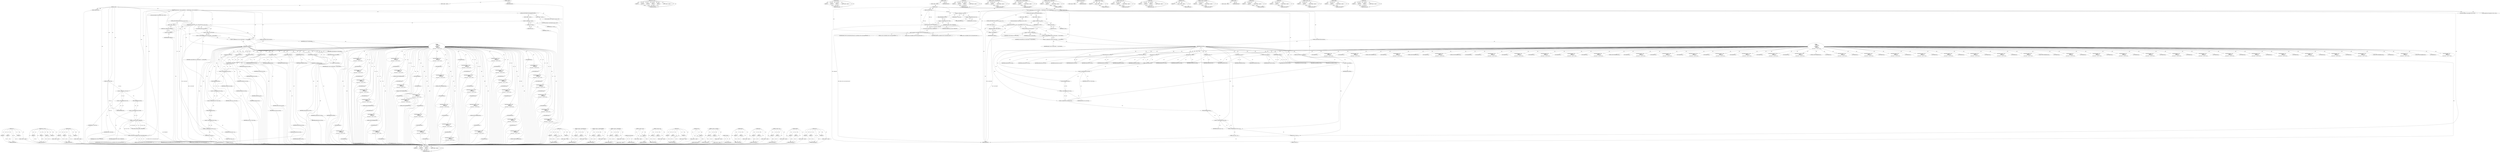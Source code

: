 digraph "pcmp" {
vulnerable_286 [label=<(METHOD,array)>];
vulnerable_287 [label=<(PARAM,p1)>];
vulnerable_288 [label=<(PARAM,p2)>];
vulnerable_289 [label=<(PARAM,p3)>];
vulnerable_290 [label=<(BLOCK,&lt;empty&gt;,&lt;empty&gt;)>];
vulnerable_291 [label=<(METHOD_RETURN,ANY)>];
vulnerable_232 [label=<(METHOD,perf_sw_event)>];
vulnerable_233 [label=<(PARAM,p1)>];
vulnerable_234 [label=<(PARAM,p2)>];
vulnerable_235 [label=<(PARAM,p3)>];
vulnerable_236 [label=<(PARAM,p4)>];
vulnerable_237 [label=<(PARAM,p5)>];
vulnerable_238 [label=<(BLOCK,&lt;empty&gt;,&lt;empty&gt;)>];
vulnerable_239 [label=<(METHOD_RETURN,ANY)>];
vulnerable_257 [label=<(METHOD,pformat)>];
vulnerable_258 [label=<(PARAM,p1)>];
vulnerable_259 [label=<(PARAM,p2)>];
vulnerable_260 [label=<(PARAM,p3)>];
vulnerable_261 [label=<(BLOCK,&lt;empty&gt;,&lt;empty&gt;)>];
vulnerable_262 [label=<(METHOD_RETURN,ANY)>];
vulnerable_6 [label=<(METHOD,&lt;global&gt;)<SUB>1</SUB>>];
vulnerable_7 [label=<(BLOCK,&lt;empty&gt;,&lt;empty&gt;)<SUB>1</SUB>>];
vulnerable_8 [label=<(METHOD,vis_emul)<SUB>1</SUB>>];
vulnerable_9 [label=<(PARAM,struct pt_regs *regs)<SUB>1</SUB>>];
vulnerable_10 [label=<(PARAM,unsigned int insn)<SUB>1</SUB>>];
vulnerable_11 [label=<(BLOCK,{
	unsigned long pc = regs-&gt;tpc;
	unsigned int ...,{
	unsigned long pc = regs-&gt;tpc;
	unsigned int ...)<SUB>2</SUB>>];
vulnerable_12 [label="<(LOCAL,long unsigned pc: long unsigned)<SUB>3</SUB>>"];
vulnerable_13 [label=<(&lt;operator&gt;.assignment,pc = regs-&gt;tpc)<SUB>3</SUB>>];
vulnerable_14 [label=<(IDENTIFIER,pc,pc = regs-&gt;tpc)<SUB>3</SUB>>];
vulnerable_15 [label=<(&lt;operator&gt;.indirectFieldAccess,regs-&gt;tpc)<SUB>3</SUB>>];
vulnerable_16 [label=<(IDENTIFIER,regs,pc = regs-&gt;tpc)<SUB>3</SUB>>];
vulnerable_17 [label=<(FIELD_IDENTIFIER,tpc,tpc)<SUB>3</SUB>>];
vulnerable_18 [label="<(LOCAL,unsigned int opf: unsigned int)<SUB>4</SUB>>"];
vulnerable_19 [label=<(BUG_ON,BUG_ON(regs-&gt;tstate &amp; TSTATE_PRIV))<SUB>6</SUB>>];
vulnerable_20 [label=<(&lt;operator&gt;.and,regs-&gt;tstate &amp; TSTATE_PRIV)<SUB>6</SUB>>];
vulnerable_21 [label=<(&lt;operator&gt;.indirectFieldAccess,regs-&gt;tstate)<SUB>6</SUB>>];
vulnerable_22 [label=<(IDENTIFIER,regs,regs-&gt;tstate &amp; TSTATE_PRIV)<SUB>6</SUB>>];
vulnerable_23 [label=<(FIELD_IDENTIFIER,tstate,tstate)<SUB>6</SUB>>];
vulnerable_24 [label=<(IDENTIFIER,TSTATE_PRIV,regs-&gt;tstate &amp; TSTATE_PRIV)<SUB>6</SUB>>];
vulnerable_25 [label=<(perf_sw_event,perf_sw_event(PERF_COUNT_SW_EMULATION_FAULTS, 1...)<SUB>8</SUB>>];
vulnerable_26 [label=<(IDENTIFIER,PERF_COUNT_SW_EMULATION_FAULTS,perf_sw_event(PERF_COUNT_SW_EMULATION_FAULTS, 1...)<SUB>8</SUB>>];
vulnerable_27 [label=<(LITERAL,1,perf_sw_event(PERF_COUNT_SW_EMULATION_FAULTS, 1...)<SUB>8</SUB>>];
vulnerable_28 [label=<(LITERAL,0,perf_sw_event(PERF_COUNT_SW_EMULATION_FAULTS, 1...)<SUB>8</SUB>>];
vulnerable_29 [label=<(IDENTIFIER,regs,perf_sw_event(PERF_COUNT_SW_EMULATION_FAULTS, 1...)<SUB>8</SUB>>];
vulnerable_30 [label=<(LITERAL,0,perf_sw_event(PERF_COUNT_SW_EMULATION_FAULTS, 1...)<SUB>8</SUB>>];
vulnerable_31 [label=<(CONTROL_STRUCTURE,IF,if (test_thread_flag(TIF_32BIT)))<SUB>10</SUB>>];
vulnerable_32 [label=<(BLOCK,&lt;empty&gt;,&lt;empty&gt;)<SUB>10</SUB>>];
vulnerable_33 [label="<(LOCAL,test_thread_flag : test_thread_flag)<SUB>10</SUB>>"];
vulnerable_34 [label=<(BLOCK,&lt;empty&gt;,&lt;empty&gt;)<SUB>11</SUB>>];
vulnerable_35 [label=<(&lt;operator&gt;.assignment,pc = (u32)pc)<SUB>11</SUB>>];
vulnerable_36 [label=<(IDENTIFIER,pc,pc = (u32)pc)<SUB>11</SUB>>];
vulnerable_37 [label=<(&lt;operator&gt;.cast,(u32)pc)<SUB>11</SUB>>];
vulnerable_38 [label=<(UNKNOWN,u32,u32)<SUB>11</SUB>>];
vulnerable_39 [label=<(IDENTIFIER,pc,(u32)pc)<SUB>11</SUB>>];
vulnerable_40 [label=<(CONTROL_STRUCTURE,IF,if (get_user(insn, (u32 __user *) pc)))<SUB>13</SUB>>];
vulnerable_41 [label=<(UNKNOWN,get_user(insn, (u32 __user *) pc),get_user(insn, (u32 __user *) pc))<SUB>13</SUB>>];
vulnerable_42 [label=<(BLOCK,&lt;empty&gt;,&lt;empty&gt;)<SUB>14</SUB>>];
vulnerable_43 [label=<(RETURN,return -EFAULT;,return -EFAULT;)<SUB>14</SUB>>];
vulnerable_44 [label=<(&lt;operator&gt;.minus,-EFAULT)<SUB>14</SUB>>];
vulnerable_45 [label=<(IDENTIFIER,EFAULT,-EFAULT)<SUB>14</SUB>>];
vulnerable_46 [label=<(save_and_clear_fpu,save_and_clear_fpu())<SUB>16</SUB>>];
vulnerable_47 [label=<(&lt;operator&gt;.assignment,opf = (insn &amp; VIS_OPF_MASK) &gt;&gt; VIS_OPF_SHIFT)<SUB>18</SUB>>];
vulnerable_48 [label=<(IDENTIFIER,opf,opf = (insn &amp; VIS_OPF_MASK) &gt;&gt; VIS_OPF_SHIFT)<SUB>18</SUB>>];
vulnerable_49 [label=<(&lt;operator&gt;.arithmeticShiftRight,(insn &amp; VIS_OPF_MASK) &gt;&gt; VIS_OPF_SHIFT)<SUB>18</SUB>>];
vulnerable_50 [label=<(&lt;operator&gt;.and,insn &amp; VIS_OPF_MASK)<SUB>18</SUB>>];
vulnerable_51 [label=<(IDENTIFIER,insn,insn &amp; VIS_OPF_MASK)<SUB>18</SUB>>];
vulnerable_52 [label=<(IDENTIFIER,VIS_OPF_MASK,insn &amp; VIS_OPF_MASK)<SUB>18</SUB>>];
vulnerable_53 [label=<(IDENTIFIER,VIS_OPF_SHIFT,(insn &amp; VIS_OPF_MASK) &gt;&gt; VIS_OPF_SHIFT)<SUB>18</SUB>>];
vulnerable_54 [label=<(CONTROL_STRUCTURE,SWITCH,switch(opf))<SUB>19</SUB>>];
vulnerable_55 [label=<(IDENTIFIER,opf,switch(opf))<SUB>19</SUB>>];
vulnerable_56 [label="<(BLOCK,{
	default:
		return -EINVAL;

	/* Pixel Format...,{
	default:
		return -EINVAL;

	/* Pixel Format...)<SUB>19</SUB>>"];
vulnerable_57 [label=<(JUMP_TARGET,default)<SUB>20</SUB>>];
vulnerable_58 [label=<(RETURN,return -EINVAL;,return -EINVAL;)<SUB>21</SUB>>];
vulnerable_59 [label=<(&lt;operator&gt;.minus,-EINVAL)<SUB>21</SUB>>];
vulnerable_60 [label=<(IDENTIFIER,EINVAL,-EINVAL)<SUB>21</SUB>>];
vulnerable_61 [label=<(JUMP_TARGET,case)<SUB>24</SUB>>];
vulnerable_62 [label="<(IDENTIFIER,FPACK16_OPF,{
	default:
		return -EINVAL;

	/* Pixel Format...)<SUB>24</SUB>>"];
vulnerable_63 [label=<(JUMP_TARGET,case)<SUB>25</SUB>>];
vulnerable_64 [label="<(IDENTIFIER,FPACK32_OPF,{
	default:
		return -EINVAL;

	/* Pixel Format...)<SUB>25</SUB>>"];
vulnerable_65 [label=<(JUMP_TARGET,case)<SUB>26</SUB>>];
vulnerable_66 [label="<(IDENTIFIER,FPACKFIX_OPF,{
	default:
		return -EINVAL;

	/* Pixel Format...)<SUB>26</SUB>>"];
vulnerable_67 [label=<(JUMP_TARGET,case)<SUB>27</SUB>>];
vulnerable_68 [label="<(IDENTIFIER,FEXPAND_OPF,{
	default:
		return -EINVAL;

	/* Pixel Format...)<SUB>27</SUB>>"];
vulnerable_69 [label=<(JUMP_TARGET,case)<SUB>28</SUB>>];
vulnerable_70 [label="<(IDENTIFIER,FPMERGE_OPF,{
	default:
		return -EINVAL;

	/* Pixel Format...)<SUB>28</SUB>>"];
vulnerable_71 [label=<(pformat,pformat(regs, insn, opf))<SUB>29</SUB>>];
vulnerable_72 [label=<(IDENTIFIER,regs,pformat(regs, insn, opf))<SUB>29</SUB>>];
vulnerable_73 [label=<(IDENTIFIER,insn,pformat(regs, insn, opf))<SUB>29</SUB>>];
vulnerable_74 [label=<(IDENTIFIER,opf,pformat(regs, insn, opf))<SUB>29</SUB>>];
vulnerable_75 [label=<(CONTROL_STRUCTURE,BREAK,break;)<SUB>30</SUB>>];
vulnerable_76 [label=<(JUMP_TARGET,case)<SUB>33</SUB>>];
vulnerable_77 [label="<(IDENTIFIER,FMUL8x16_OPF,{
	default:
		return -EINVAL;

	/* Pixel Format...)<SUB>33</SUB>>"];
vulnerable_78 [label=<(JUMP_TARGET,case)<SUB>34</SUB>>];
vulnerable_79 [label="<(IDENTIFIER,FMUL8x16AU_OPF,{
	default:
		return -EINVAL;

	/* Pixel Format...)<SUB>34</SUB>>"];
vulnerable_80 [label=<(JUMP_TARGET,case)<SUB>35</SUB>>];
vulnerable_81 [label="<(IDENTIFIER,FMUL8x16AL_OPF,{
	default:
		return -EINVAL;

	/* Pixel Format...)<SUB>35</SUB>>"];
vulnerable_82 [label=<(JUMP_TARGET,case)<SUB>36</SUB>>];
vulnerable_83 [label="<(IDENTIFIER,FMUL8SUx16_OPF,{
	default:
		return -EINVAL;

	/* Pixel Format...)<SUB>36</SUB>>"];
vulnerable_84 [label=<(JUMP_TARGET,case)<SUB>37</SUB>>];
vulnerable_85 [label="<(IDENTIFIER,FMUL8ULx16_OPF,{
	default:
		return -EINVAL;

	/* Pixel Format...)<SUB>37</SUB>>"];
vulnerable_86 [label=<(JUMP_TARGET,case)<SUB>38</SUB>>];
vulnerable_87 [label="<(IDENTIFIER,FMULD8SUx16_OPF,{
	default:
		return -EINVAL;

	/* Pixel Format...)<SUB>38</SUB>>"];
vulnerable_88 [label=<(JUMP_TARGET,case)<SUB>39</SUB>>];
vulnerable_89 [label="<(IDENTIFIER,FMULD8ULx16_OPF,{
	default:
		return -EINVAL;

	/* Pixel Format...)<SUB>39</SUB>>"];
vulnerable_90 [label=<(pmul,pmul(regs, insn, opf))<SUB>40</SUB>>];
vulnerable_91 [label=<(IDENTIFIER,regs,pmul(regs, insn, opf))<SUB>40</SUB>>];
vulnerable_92 [label=<(IDENTIFIER,insn,pmul(regs, insn, opf))<SUB>40</SUB>>];
vulnerable_93 [label=<(IDENTIFIER,opf,pmul(regs, insn, opf))<SUB>40</SUB>>];
vulnerable_94 [label=<(CONTROL_STRUCTURE,BREAK,break;)<SUB>41</SUB>>];
vulnerable_95 [label=<(JUMP_TARGET,case)<SUB>44</SUB>>];
vulnerable_96 [label="<(IDENTIFIER,FCMPGT16_OPF,{
	default:
		return -EINVAL;

	/* Pixel Format...)<SUB>44</SUB>>"];
vulnerable_97 [label=<(JUMP_TARGET,case)<SUB>45</SUB>>];
vulnerable_98 [label="<(IDENTIFIER,FCMPGT32_OPF,{
	default:
		return -EINVAL;

	/* Pixel Format...)<SUB>45</SUB>>"];
vulnerable_99 [label=<(JUMP_TARGET,case)<SUB>46</SUB>>];
vulnerable_100 [label="<(IDENTIFIER,FCMPLE16_OPF,{
	default:
		return -EINVAL;

	/* Pixel Format...)<SUB>46</SUB>>"];
vulnerable_101 [label=<(JUMP_TARGET,case)<SUB>47</SUB>>];
vulnerable_102 [label="<(IDENTIFIER,FCMPLE32_OPF,{
	default:
		return -EINVAL;

	/* Pixel Format...)<SUB>47</SUB>>"];
vulnerable_103 [label=<(JUMP_TARGET,case)<SUB>48</SUB>>];
vulnerable_104 [label="<(IDENTIFIER,FCMPNE16_OPF,{
	default:
		return -EINVAL;

	/* Pixel Format...)<SUB>48</SUB>>"];
vulnerable_105 [label=<(JUMP_TARGET,case)<SUB>49</SUB>>];
vulnerable_106 [label="<(IDENTIFIER,FCMPNE32_OPF,{
	default:
		return -EINVAL;

	/* Pixel Format...)<SUB>49</SUB>>"];
vulnerable_107 [label=<(JUMP_TARGET,case)<SUB>50</SUB>>];
vulnerable_108 [label="<(IDENTIFIER,FCMPEQ16_OPF,{
	default:
		return -EINVAL;

	/* Pixel Format...)<SUB>50</SUB>>"];
vulnerable_109 [label=<(JUMP_TARGET,case)<SUB>51</SUB>>];
vulnerable_110 [label="<(IDENTIFIER,FCMPEQ32_OPF,{
	default:
		return -EINVAL;

	/* Pixel Format...)<SUB>51</SUB>>"];
vulnerable_111 [label=<(pcmp,pcmp(regs, insn, opf))<SUB>52</SUB>>];
vulnerable_112 [label=<(IDENTIFIER,regs,pcmp(regs, insn, opf))<SUB>52</SUB>>];
vulnerable_113 [label=<(IDENTIFIER,insn,pcmp(regs, insn, opf))<SUB>52</SUB>>];
vulnerable_114 [label=<(IDENTIFIER,opf,pcmp(regs, insn, opf))<SUB>52</SUB>>];
vulnerable_115 [label=<(CONTROL_STRUCTURE,BREAK,break;)<SUB>53</SUB>>];
vulnerable_116 [label=<(JUMP_TARGET,case)<SUB>56</SUB>>];
vulnerable_117 [label="<(IDENTIFIER,EDGE8_OPF,{
	default:
		return -EINVAL;

	/* Pixel Format...)<SUB>56</SUB>>"];
vulnerable_118 [label=<(JUMP_TARGET,case)<SUB>57</SUB>>];
vulnerable_119 [label="<(IDENTIFIER,EDGE8N_OPF,{
	default:
		return -EINVAL;

	/* Pixel Format...)<SUB>57</SUB>>"];
vulnerable_120 [label=<(JUMP_TARGET,case)<SUB>58</SUB>>];
vulnerable_121 [label="<(IDENTIFIER,EDGE8L_OPF,{
	default:
		return -EINVAL;

	/* Pixel Format...)<SUB>58</SUB>>"];
vulnerable_122 [label=<(JUMP_TARGET,case)<SUB>59</SUB>>];
vulnerable_123 [label="<(IDENTIFIER,EDGE8LN_OPF,{
	default:
		return -EINVAL;

	/* Pixel Format...)<SUB>59</SUB>>"];
vulnerable_124 [label=<(JUMP_TARGET,case)<SUB>60</SUB>>];
vulnerable_125 [label="<(IDENTIFIER,EDGE16_OPF,{
	default:
		return -EINVAL;

	/* Pixel Format...)<SUB>60</SUB>>"];
vulnerable_126 [label=<(JUMP_TARGET,case)<SUB>61</SUB>>];
vulnerable_127 [label="<(IDENTIFIER,EDGE16N_OPF,{
	default:
		return -EINVAL;

	/* Pixel Format...)<SUB>61</SUB>>"];
vulnerable_128 [label=<(JUMP_TARGET,case)<SUB>62</SUB>>];
vulnerable_129 [label="<(IDENTIFIER,EDGE16L_OPF,{
	default:
		return -EINVAL;

	/* Pixel Format...)<SUB>62</SUB>>"];
vulnerable_130 [label=<(JUMP_TARGET,case)<SUB>63</SUB>>];
vulnerable_131 [label="<(IDENTIFIER,EDGE16LN_OPF,{
	default:
		return -EINVAL;

	/* Pixel Format...)<SUB>63</SUB>>"];
vulnerable_132 [label=<(JUMP_TARGET,case)<SUB>64</SUB>>];
vulnerable_133 [label="<(IDENTIFIER,EDGE32_OPF,{
	default:
		return -EINVAL;

	/* Pixel Format...)<SUB>64</SUB>>"];
vulnerable_134 [label=<(JUMP_TARGET,case)<SUB>65</SUB>>];
vulnerable_135 [label="<(IDENTIFIER,EDGE32N_OPF,{
	default:
		return -EINVAL;

	/* Pixel Format...)<SUB>65</SUB>>"];
vulnerable_136 [label=<(JUMP_TARGET,case)<SUB>66</SUB>>];
vulnerable_137 [label="<(IDENTIFIER,EDGE32L_OPF,{
	default:
		return -EINVAL;

	/* Pixel Format...)<SUB>66</SUB>>"];
vulnerable_138 [label=<(JUMP_TARGET,case)<SUB>67</SUB>>];
vulnerable_139 [label="<(IDENTIFIER,EDGE32LN_OPF,{
	default:
		return -EINVAL;

	/* Pixel Format...)<SUB>67</SUB>>"];
vulnerable_140 [label=<(edge,edge(regs, insn, opf))<SUB>68</SUB>>];
vulnerable_141 [label=<(IDENTIFIER,regs,edge(regs, insn, opf))<SUB>68</SUB>>];
vulnerable_142 [label=<(IDENTIFIER,insn,edge(regs, insn, opf))<SUB>68</SUB>>];
vulnerable_143 [label=<(IDENTIFIER,opf,edge(regs, insn, opf))<SUB>68</SUB>>];
vulnerable_144 [label=<(CONTROL_STRUCTURE,BREAK,break;)<SUB>69</SUB>>];
vulnerable_145 [label=<(JUMP_TARGET,case)<SUB>72</SUB>>];
vulnerable_146 [label="<(IDENTIFIER,PDIST_OPF,{
	default:
		return -EINVAL;

	/* Pixel Format...)<SUB>72</SUB>>"];
vulnerable_147 [label=<(pdist,pdist(regs, insn))<SUB>73</SUB>>];
vulnerable_148 [label=<(IDENTIFIER,regs,pdist(regs, insn))<SUB>73</SUB>>];
vulnerable_149 [label=<(IDENTIFIER,insn,pdist(regs, insn))<SUB>73</SUB>>];
vulnerable_150 [label=<(CONTROL_STRUCTURE,BREAK,break;)<SUB>74</SUB>>];
vulnerable_151 [label=<(JUMP_TARGET,case)<SUB>77</SUB>>];
vulnerable_152 [label="<(IDENTIFIER,ARRAY8_OPF,{
	default:
		return -EINVAL;

	/* Pixel Format...)<SUB>77</SUB>>"];
vulnerable_153 [label=<(JUMP_TARGET,case)<SUB>78</SUB>>];
vulnerable_154 [label="<(IDENTIFIER,ARRAY16_OPF,{
	default:
		return -EINVAL;

	/* Pixel Format...)<SUB>78</SUB>>"];
vulnerable_155 [label=<(JUMP_TARGET,case)<SUB>79</SUB>>];
vulnerable_156 [label="<(IDENTIFIER,ARRAY32_OPF,{
	default:
		return -EINVAL;

	/* Pixel Format...)<SUB>79</SUB>>"];
vulnerable_157 [label=<(array,array(regs, insn, opf))<SUB>80</SUB>>];
vulnerable_158 [label=<(IDENTIFIER,regs,array(regs, insn, opf))<SUB>80</SUB>>];
vulnerable_159 [label=<(IDENTIFIER,insn,array(regs, insn, opf))<SUB>80</SUB>>];
vulnerable_160 [label=<(IDENTIFIER,opf,array(regs, insn, opf))<SUB>80</SUB>>];
vulnerable_161 [label=<(CONTROL_STRUCTURE,BREAK,break;)<SUB>81</SUB>>];
vulnerable_162 [label=<(JUMP_TARGET,case)<SUB>84</SUB>>];
vulnerable_163 [label="<(IDENTIFIER,BMASK_OPF,{
	default:
		return -EINVAL;

	/* Pixel Format...)<SUB>84</SUB>>"];
vulnerable_164 [label=<(bmask,bmask(regs, insn))<SUB>85</SUB>>];
vulnerable_165 [label=<(IDENTIFIER,regs,bmask(regs, insn))<SUB>85</SUB>>];
vulnerable_166 [label=<(IDENTIFIER,insn,bmask(regs, insn))<SUB>85</SUB>>];
vulnerable_167 [label=<(CONTROL_STRUCTURE,BREAK,break;)<SUB>86</SUB>>];
vulnerable_168 [label=<(JUMP_TARGET,case)<SUB>88</SUB>>];
vulnerable_169 [label="<(IDENTIFIER,BSHUFFLE_OPF,{
	default:
		return -EINVAL;

	/* Pixel Format...)<SUB>88</SUB>>"];
vulnerable_170 [label=<(bshuffle,bshuffle(regs, insn))<SUB>89</SUB>>];
vulnerable_171 [label=<(IDENTIFIER,regs,bshuffle(regs, insn))<SUB>89</SUB>>];
vulnerable_172 [label=<(IDENTIFIER,insn,bshuffle(regs, insn))<SUB>89</SUB>>];
vulnerable_173 [label=<(CONTROL_STRUCTURE,BREAK,break;)<SUB>90</SUB>>];
vulnerable_174 [label=<(&lt;operator&gt;.assignment,regs-&gt;tpc = regs-&gt;tnpc)<SUB>93</SUB>>];
vulnerable_175 [label=<(&lt;operator&gt;.indirectFieldAccess,regs-&gt;tpc)<SUB>93</SUB>>];
vulnerable_176 [label=<(IDENTIFIER,regs,regs-&gt;tpc = regs-&gt;tnpc)<SUB>93</SUB>>];
vulnerable_177 [label=<(FIELD_IDENTIFIER,tpc,tpc)<SUB>93</SUB>>];
vulnerable_178 [label=<(&lt;operator&gt;.indirectFieldAccess,regs-&gt;tnpc)<SUB>93</SUB>>];
vulnerable_179 [label=<(IDENTIFIER,regs,regs-&gt;tpc = regs-&gt;tnpc)<SUB>93</SUB>>];
vulnerable_180 [label=<(FIELD_IDENTIFIER,tnpc,tnpc)<SUB>93</SUB>>];
vulnerable_181 [label=<(&lt;operator&gt;.assignmentPlus,regs-&gt;tnpc += 4)<SUB>94</SUB>>];
vulnerable_182 [label=<(&lt;operator&gt;.indirectFieldAccess,regs-&gt;tnpc)<SUB>94</SUB>>];
vulnerable_183 [label=<(IDENTIFIER,regs,regs-&gt;tnpc += 4)<SUB>94</SUB>>];
vulnerable_184 [label=<(FIELD_IDENTIFIER,tnpc,tnpc)<SUB>94</SUB>>];
vulnerable_185 [label=<(LITERAL,4,regs-&gt;tnpc += 4)<SUB>94</SUB>>];
vulnerable_186 [label=<(RETURN,return 0;,return 0;)<SUB>95</SUB>>];
vulnerable_187 [label=<(LITERAL,0,return 0;)<SUB>95</SUB>>];
vulnerable_188 [label=<(METHOD_RETURN,int)<SUB>1</SUB>>];
vulnerable_190 [label=<(METHOD_RETURN,ANY)<SUB>1</SUB>>];
vulnerable_263 [label=<(METHOD,pmul)>];
vulnerable_264 [label=<(PARAM,p1)>];
vulnerable_265 [label=<(PARAM,p2)>];
vulnerable_266 [label=<(PARAM,p3)>];
vulnerable_267 [label=<(BLOCK,&lt;empty&gt;,&lt;empty&gt;)>];
vulnerable_268 [label=<(METHOD_RETURN,ANY)>];
vulnerable_218 [label=<(METHOD,&lt;operator&gt;.indirectFieldAccess)>];
vulnerable_219 [label=<(PARAM,p1)>];
vulnerable_220 [label=<(PARAM,p2)>];
vulnerable_221 [label=<(BLOCK,&lt;empty&gt;,&lt;empty&gt;)>];
vulnerable_222 [label=<(METHOD_RETURN,ANY)>];
vulnerable_252 [label=<(METHOD,&lt;operator&gt;.arithmeticShiftRight)>];
vulnerable_253 [label=<(PARAM,p1)>];
vulnerable_254 [label=<(PARAM,p2)>];
vulnerable_255 [label=<(BLOCK,&lt;empty&gt;,&lt;empty&gt;)>];
vulnerable_256 [label=<(METHOD_RETURN,ANY)>];
vulnerable_302 [label=<(METHOD,&lt;operator&gt;.assignmentPlus)>];
vulnerable_303 [label=<(PARAM,p1)>];
vulnerable_304 [label=<(PARAM,p2)>];
vulnerable_305 [label=<(BLOCK,&lt;empty&gt;,&lt;empty&gt;)>];
vulnerable_306 [label=<(METHOD_RETURN,ANY)>];
vulnerable_249 [label=<(METHOD,save_and_clear_fpu)>];
vulnerable_250 [label=<(BLOCK,&lt;empty&gt;,&lt;empty&gt;)>];
vulnerable_251 [label=<(METHOD_RETURN,ANY)>];
vulnerable_245 [label=<(METHOD,&lt;operator&gt;.minus)>];
vulnerable_246 [label=<(PARAM,p1)>];
vulnerable_247 [label=<(BLOCK,&lt;empty&gt;,&lt;empty&gt;)>];
vulnerable_248 [label=<(METHOD_RETURN,ANY)>];
vulnerable_227 [label=<(METHOD,&lt;operator&gt;.and)>];
vulnerable_228 [label=<(PARAM,p1)>];
vulnerable_229 [label=<(PARAM,p2)>];
vulnerable_230 [label=<(BLOCK,&lt;empty&gt;,&lt;empty&gt;)>];
vulnerable_231 [label=<(METHOD_RETURN,ANY)>];
vulnerable_275 [label=<(METHOD,edge)>];
vulnerable_276 [label=<(PARAM,p1)>];
vulnerable_277 [label=<(PARAM,p2)>];
vulnerable_278 [label=<(PARAM,p3)>];
vulnerable_279 [label=<(BLOCK,&lt;empty&gt;,&lt;empty&gt;)>];
vulnerable_280 [label=<(METHOD_RETURN,ANY)>];
vulnerable_223 [label=<(METHOD,BUG_ON)>];
vulnerable_224 [label=<(PARAM,p1)>];
vulnerable_225 [label=<(BLOCK,&lt;empty&gt;,&lt;empty&gt;)>];
vulnerable_226 [label=<(METHOD_RETURN,ANY)>];
vulnerable_213 [label=<(METHOD,&lt;operator&gt;.assignment)>];
vulnerable_214 [label=<(PARAM,p1)>];
vulnerable_215 [label=<(PARAM,p2)>];
vulnerable_216 [label=<(BLOCK,&lt;empty&gt;,&lt;empty&gt;)>];
vulnerable_217 [label=<(METHOD_RETURN,ANY)>];
vulnerable_207 [label=<(METHOD,&lt;global&gt;)<SUB>1</SUB>>];
vulnerable_208 [label=<(BLOCK,&lt;empty&gt;,&lt;empty&gt;)>];
vulnerable_209 [label=<(METHOD_RETURN,ANY)>];
vulnerable_292 [label=<(METHOD,bmask)>];
vulnerable_293 [label=<(PARAM,p1)>];
vulnerable_294 [label=<(PARAM,p2)>];
vulnerable_295 [label=<(BLOCK,&lt;empty&gt;,&lt;empty&gt;)>];
vulnerable_296 [label=<(METHOD_RETURN,ANY)>];
vulnerable_281 [label=<(METHOD,pdist)>];
vulnerable_282 [label=<(PARAM,p1)>];
vulnerable_283 [label=<(PARAM,p2)>];
vulnerable_284 [label=<(BLOCK,&lt;empty&gt;,&lt;empty&gt;)>];
vulnerable_285 [label=<(METHOD_RETURN,ANY)>];
vulnerable_240 [label=<(METHOD,&lt;operator&gt;.cast)>];
vulnerable_241 [label=<(PARAM,p1)>];
vulnerable_242 [label=<(PARAM,p2)>];
vulnerable_243 [label=<(BLOCK,&lt;empty&gt;,&lt;empty&gt;)>];
vulnerable_244 [label=<(METHOD_RETURN,ANY)>];
vulnerable_297 [label=<(METHOD,bshuffle)>];
vulnerable_298 [label=<(PARAM,p1)>];
vulnerable_299 [label=<(PARAM,p2)>];
vulnerable_300 [label=<(BLOCK,&lt;empty&gt;,&lt;empty&gt;)>];
vulnerable_301 [label=<(METHOD_RETURN,ANY)>];
vulnerable_269 [label=<(METHOD,pcmp)>];
vulnerable_270 [label=<(PARAM,p1)>];
vulnerable_271 [label=<(PARAM,p2)>];
vulnerable_272 [label=<(PARAM,p3)>];
vulnerable_273 [label=<(BLOCK,&lt;empty&gt;,&lt;empty&gt;)>];
vulnerable_274 [label=<(METHOD_RETURN,ANY)>];
fixed_284 [label=<(METHOD,array)>];
fixed_285 [label=<(PARAM,p1)>];
fixed_286 [label=<(PARAM,p2)>];
fixed_287 [label=<(PARAM,p3)>];
fixed_288 [label=<(BLOCK,&lt;empty&gt;,&lt;empty&gt;)>];
fixed_289 [label=<(METHOD_RETURN,ANY)>];
fixed_231 [label=<(METHOD,perf_sw_event)>];
fixed_232 [label=<(PARAM,p1)>];
fixed_233 [label=<(PARAM,p2)>];
fixed_234 [label=<(PARAM,p3)>];
fixed_235 [label=<(PARAM,p4)>];
fixed_236 [label=<(BLOCK,&lt;empty&gt;,&lt;empty&gt;)>];
fixed_237 [label=<(METHOD_RETURN,ANY)>];
fixed_255 [label=<(METHOD,pformat)>];
fixed_256 [label=<(PARAM,p1)>];
fixed_257 [label=<(PARAM,p2)>];
fixed_258 [label=<(PARAM,p3)>];
fixed_259 [label=<(BLOCK,&lt;empty&gt;,&lt;empty&gt;)>];
fixed_260 [label=<(METHOD_RETURN,ANY)>];
fixed_6 [label=<(METHOD,&lt;global&gt;)<SUB>1</SUB>>];
fixed_7 [label=<(BLOCK,&lt;empty&gt;,&lt;empty&gt;)<SUB>1</SUB>>];
fixed_8 [label=<(METHOD,vis_emul)<SUB>1</SUB>>];
fixed_9 [label=<(PARAM,struct pt_regs *regs)<SUB>1</SUB>>];
fixed_10 [label=<(PARAM,unsigned int insn)<SUB>1</SUB>>];
fixed_11 [label=<(BLOCK,{
	unsigned long pc = regs-&gt;tpc;
	unsigned int ...,{
	unsigned long pc = regs-&gt;tpc;
	unsigned int ...)<SUB>2</SUB>>];
fixed_12 [label="<(LOCAL,long unsigned pc: long unsigned)<SUB>3</SUB>>"];
fixed_13 [label=<(&lt;operator&gt;.assignment,pc = regs-&gt;tpc)<SUB>3</SUB>>];
fixed_14 [label=<(IDENTIFIER,pc,pc = regs-&gt;tpc)<SUB>3</SUB>>];
fixed_15 [label=<(&lt;operator&gt;.indirectFieldAccess,regs-&gt;tpc)<SUB>3</SUB>>];
fixed_16 [label=<(IDENTIFIER,regs,pc = regs-&gt;tpc)<SUB>3</SUB>>];
fixed_17 [label=<(FIELD_IDENTIFIER,tpc,tpc)<SUB>3</SUB>>];
fixed_18 [label="<(LOCAL,unsigned int opf: unsigned int)<SUB>4</SUB>>"];
fixed_19 [label=<(BUG_ON,BUG_ON(regs-&gt;tstate &amp; TSTATE_PRIV))<SUB>6</SUB>>];
fixed_20 [label=<(&lt;operator&gt;.and,regs-&gt;tstate &amp; TSTATE_PRIV)<SUB>6</SUB>>];
fixed_21 [label=<(&lt;operator&gt;.indirectFieldAccess,regs-&gt;tstate)<SUB>6</SUB>>];
fixed_22 [label=<(IDENTIFIER,regs,regs-&gt;tstate &amp; TSTATE_PRIV)<SUB>6</SUB>>];
fixed_23 [label=<(FIELD_IDENTIFIER,tstate,tstate)<SUB>6</SUB>>];
fixed_24 [label=<(IDENTIFIER,TSTATE_PRIV,regs-&gt;tstate &amp; TSTATE_PRIV)<SUB>6</SUB>>];
fixed_25 [label=<(perf_sw_event,perf_sw_event(PERF_COUNT_SW_EMULATION_FAULTS, 1...)<SUB>8</SUB>>];
fixed_26 [label=<(IDENTIFIER,PERF_COUNT_SW_EMULATION_FAULTS,perf_sw_event(PERF_COUNT_SW_EMULATION_FAULTS, 1...)<SUB>8</SUB>>];
fixed_27 [label=<(LITERAL,1,perf_sw_event(PERF_COUNT_SW_EMULATION_FAULTS, 1...)<SUB>8</SUB>>];
fixed_28 [label=<(IDENTIFIER,regs,perf_sw_event(PERF_COUNT_SW_EMULATION_FAULTS, 1...)<SUB>8</SUB>>];
fixed_29 [label=<(LITERAL,0,perf_sw_event(PERF_COUNT_SW_EMULATION_FAULTS, 1...)<SUB>8</SUB>>];
fixed_30 [label=<(CONTROL_STRUCTURE,IF,if (test_thread_flag(TIF_32BIT)))<SUB>10</SUB>>];
fixed_31 [label=<(BLOCK,&lt;empty&gt;,&lt;empty&gt;)<SUB>10</SUB>>];
fixed_32 [label="<(LOCAL,test_thread_flag : test_thread_flag)<SUB>10</SUB>>"];
fixed_33 [label=<(BLOCK,&lt;empty&gt;,&lt;empty&gt;)<SUB>11</SUB>>];
fixed_34 [label=<(&lt;operator&gt;.assignment,pc = (u32)pc)<SUB>11</SUB>>];
fixed_35 [label=<(IDENTIFIER,pc,pc = (u32)pc)<SUB>11</SUB>>];
fixed_36 [label=<(&lt;operator&gt;.cast,(u32)pc)<SUB>11</SUB>>];
fixed_37 [label=<(UNKNOWN,u32,u32)<SUB>11</SUB>>];
fixed_38 [label=<(IDENTIFIER,pc,(u32)pc)<SUB>11</SUB>>];
fixed_39 [label=<(CONTROL_STRUCTURE,IF,if (get_user(insn, (u32 __user *) pc)))<SUB>13</SUB>>];
fixed_40 [label=<(UNKNOWN,get_user(insn, (u32 __user *) pc),get_user(insn, (u32 __user *) pc))<SUB>13</SUB>>];
fixed_41 [label=<(BLOCK,&lt;empty&gt;,&lt;empty&gt;)<SUB>14</SUB>>];
fixed_42 [label=<(RETURN,return -EFAULT;,return -EFAULT;)<SUB>14</SUB>>];
fixed_43 [label=<(&lt;operator&gt;.minus,-EFAULT)<SUB>14</SUB>>];
fixed_44 [label=<(IDENTIFIER,EFAULT,-EFAULT)<SUB>14</SUB>>];
fixed_45 [label=<(save_and_clear_fpu,save_and_clear_fpu())<SUB>16</SUB>>];
fixed_46 [label=<(&lt;operator&gt;.assignment,opf = (insn &amp; VIS_OPF_MASK) &gt;&gt; VIS_OPF_SHIFT)<SUB>18</SUB>>];
fixed_47 [label=<(IDENTIFIER,opf,opf = (insn &amp; VIS_OPF_MASK) &gt;&gt; VIS_OPF_SHIFT)<SUB>18</SUB>>];
fixed_48 [label=<(&lt;operator&gt;.arithmeticShiftRight,(insn &amp; VIS_OPF_MASK) &gt;&gt; VIS_OPF_SHIFT)<SUB>18</SUB>>];
fixed_49 [label=<(&lt;operator&gt;.and,insn &amp; VIS_OPF_MASK)<SUB>18</SUB>>];
fixed_50 [label=<(IDENTIFIER,insn,insn &amp; VIS_OPF_MASK)<SUB>18</SUB>>];
fixed_51 [label=<(IDENTIFIER,VIS_OPF_MASK,insn &amp; VIS_OPF_MASK)<SUB>18</SUB>>];
fixed_52 [label=<(IDENTIFIER,VIS_OPF_SHIFT,(insn &amp; VIS_OPF_MASK) &gt;&gt; VIS_OPF_SHIFT)<SUB>18</SUB>>];
fixed_53 [label=<(CONTROL_STRUCTURE,SWITCH,switch(opf))<SUB>19</SUB>>];
fixed_54 [label=<(IDENTIFIER,opf,switch(opf))<SUB>19</SUB>>];
fixed_55 [label="<(BLOCK,{
	default:
		return -EINVAL;

	/* Pixel Format...,{
	default:
		return -EINVAL;

	/* Pixel Format...)<SUB>19</SUB>>"];
fixed_56 [label=<(JUMP_TARGET,default)<SUB>20</SUB>>];
fixed_57 [label=<(RETURN,return -EINVAL;,return -EINVAL;)<SUB>21</SUB>>];
fixed_58 [label=<(&lt;operator&gt;.minus,-EINVAL)<SUB>21</SUB>>];
fixed_59 [label=<(IDENTIFIER,EINVAL,-EINVAL)<SUB>21</SUB>>];
fixed_60 [label=<(JUMP_TARGET,case)<SUB>24</SUB>>];
fixed_61 [label="<(IDENTIFIER,FPACK16_OPF,{
	default:
		return -EINVAL;

	/* Pixel Format...)<SUB>24</SUB>>"];
fixed_62 [label=<(JUMP_TARGET,case)<SUB>25</SUB>>];
fixed_63 [label="<(IDENTIFIER,FPACK32_OPF,{
	default:
		return -EINVAL;

	/* Pixel Format...)<SUB>25</SUB>>"];
fixed_64 [label=<(JUMP_TARGET,case)<SUB>26</SUB>>];
fixed_65 [label="<(IDENTIFIER,FPACKFIX_OPF,{
	default:
		return -EINVAL;

	/* Pixel Format...)<SUB>26</SUB>>"];
fixed_66 [label=<(JUMP_TARGET,case)<SUB>27</SUB>>];
fixed_67 [label="<(IDENTIFIER,FEXPAND_OPF,{
	default:
		return -EINVAL;

	/* Pixel Format...)<SUB>27</SUB>>"];
fixed_68 [label=<(JUMP_TARGET,case)<SUB>28</SUB>>];
fixed_69 [label="<(IDENTIFIER,FPMERGE_OPF,{
	default:
		return -EINVAL;

	/* Pixel Format...)<SUB>28</SUB>>"];
fixed_70 [label=<(pformat,pformat(regs, insn, opf))<SUB>29</SUB>>];
fixed_71 [label=<(IDENTIFIER,regs,pformat(regs, insn, opf))<SUB>29</SUB>>];
fixed_72 [label=<(IDENTIFIER,insn,pformat(regs, insn, opf))<SUB>29</SUB>>];
fixed_73 [label=<(IDENTIFIER,opf,pformat(regs, insn, opf))<SUB>29</SUB>>];
fixed_74 [label=<(CONTROL_STRUCTURE,BREAK,break;)<SUB>30</SUB>>];
fixed_75 [label=<(JUMP_TARGET,case)<SUB>33</SUB>>];
fixed_76 [label="<(IDENTIFIER,FMUL8x16_OPF,{
	default:
		return -EINVAL;

	/* Pixel Format...)<SUB>33</SUB>>"];
fixed_77 [label=<(JUMP_TARGET,case)<SUB>34</SUB>>];
fixed_78 [label="<(IDENTIFIER,FMUL8x16AU_OPF,{
	default:
		return -EINVAL;

	/* Pixel Format...)<SUB>34</SUB>>"];
fixed_79 [label=<(JUMP_TARGET,case)<SUB>35</SUB>>];
fixed_80 [label="<(IDENTIFIER,FMUL8x16AL_OPF,{
	default:
		return -EINVAL;

	/* Pixel Format...)<SUB>35</SUB>>"];
fixed_81 [label=<(JUMP_TARGET,case)<SUB>36</SUB>>];
fixed_82 [label="<(IDENTIFIER,FMUL8SUx16_OPF,{
	default:
		return -EINVAL;

	/* Pixel Format...)<SUB>36</SUB>>"];
fixed_83 [label=<(JUMP_TARGET,case)<SUB>37</SUB>>];
fixed_84 [label="<(IDENTIFIER,FMUL8ULx16_OPF,{
	default:
		return -EINVAL;

	/* Pixel Format...)<SUB>37</SUB>>"];
fixed_85 [label=<(JUMP_TARGET,case)<SUB>38</SUB>>];
fixed_86 [label="<(IDENTIFIER,FMULD8SUx16_OPF,{
	default:
		return -EINVAL;

	/* Pixel Format...)<SUB>38</SUB>>"];
fixed_87 [label=<(JUMP_TARGET,case)<SUB>39</SUB>>];
fixed_88 [label="<(IDENTIFIER,FMULD8ULx16_OPF,{
	default:
		return -EINVAL;

	/* Pixel Format...)<SUB>39</SUB>>"];
fixed_89 [label=<(pmul,pmul(regs, insn, opf))<SUB>40</SUB>>];
fixed_90 [label=<(IDENTIFIER,regs,pmul(regs, insn, opf))<SUB>40</SUB>>];
fixed_91 [label=<(IDENTIFIER,insn,pmul(regs, insn, opf))<SUB>40</SUB>>];
fixed_92 [label=<(IDENTIFIER,opf,pmul(regs, insn, opf))<SUB>40</SUB>>];
fixed_93 [label=<(CONTROL_STRUCTURE,BREAK,break;)<SUB>41</SUB>>];
fixed_94 [label=<(JUMP_TARGET,case)<SUB>44</SUB>>];
fixed_95 [label="<(IDENTIFIER,FCMPGT16_OPF,{
	default:
		return -EINVAL;

	/* Pixel Format...)<SUB>44</SUB>>"];
fixed_96 [label=<(JUMP_TARGET,case)<SUB>45</SUB>>];
fixed_97 [label="<(IDENTIFIER,FCMPGT32_OPF,{
	default:
		return -EINVAL;

	/* Pixel Format...)<SUB>45</SUB>>"];
fixed_98 [label=<(JUMP_TARGET,case)<SUB>46</SUB>>];
fixed_99 [label="<(IDENTIFIER,FCMPLE16_OPF,{
	default:
		return -EINVAL;

	/* Pixel Format...)<SUB>46</SUB>>"];
fixed_100 [label=<(JUMP_TARGET,case)<SUB>47</SUB>>];
fixed_101 [label="<(IDENTIFIER,FCMPLE32_OPF,{
	default:
		return -EINVAL;

	/* Pixel Format...)<SUB>47</SUB>>"];
fixed_102 [label=<(JUMP_TARGET,case)<SUB>48</SUB>>];
fixed_103 [label="<(IDENTIFIER,FCMPNE16_OPF,{
	default:
		return -EINVAL;

	/* Pixel Format...)<SUB>48</SUB>>"];
fixed_104 [label=<(JUMP_TARGET,case)<SUB>49</SUB>>];
fixed_105 [label="<(IDENTIFIER,FCMPNE32_OPF,{
	default:
		return -EINVAL;

	/* Pixel Format...)<SUB>49</SUB>>"];
fixed_106 [label=<(JUMP_TARGET,case)<SUB>50</SUB>>];
fixed_107 [label="<(IDENTIFIER,FCMPEQ16_OPF,{
	default:
		return -EINVAL;

	/* Pixel Format...)<SUB>50</SUB>>"];
fixed_108 [label=<(JUMP_TARGET,case)<SUB>51</SUB>>];
fixed_109 [label="<(IDENTIFIER,FCMPEQ32_OPF,{
	default:
		return -EINVAL;

	/* Pixel Format...)<SUB>51</SUB>>"];
fixed_110 [label=<(pcmp,pcmp(regs, insn, opf))<SUB>52</SUB>>];
fixed_111 [label=<(IDENTIFIER,regs,pcmp(regs, insn, opf))<SUB>52</SUB>>];
fixed_112 [label=<(IDENTIFIER,insn,pcmp(regs, insn, opf))<SUB>52</SUB>>];
fixed_113 [label=<(IDENTIFIER,opf,pcmp(regs, insn, opf))<SUB>52</SUB>>];
fixed_114 [label=<(CONTROL_STRUCTURE,BREAK,break;)<SUB>53</SUB>>];
fixed_115 [label=<(JUMP_TARGET,case)<SUB>56</SUB>>];
fixed_116 [label="<(IDENTIFIER,EDGE8_OPF,{
	default:
		return -EINVAL;

	/* Pixel Format...)<SUB>56</SUB>>"];
fixed_117 [label=<(JUMP_TARGET,case)<SUB>57</SUB>>];
fixed_118 [label="<(IDENTIFIER,EDGE8N_OPF,{
	default:
		return -EINVAL;

	/* Pixel Format...)<SUB>57</SUB>>"];
fixed_119 [label=<(JUMP_TARGET,case)<SUB>58</SUB>>];
fixed_120 [label="<(IDENTIFIER,EDGE8L_OPF,{
	default:
		return -EINVAL;

	/* Pixel Format...)<SUB>58</SUB>>"];
fixed_121 [label=<(JUMP_TARGET,case)<SUB>59</SUB>>];
fixed_122 [label="<(IDENTIFIER,EDGE8LN_OPF,{
	default:
		return -EINVAL;

	/* Pixel Format...)<SUB>59</SUB>>"];
fixed_123 [label=<(JUMP_TARGET,case)<SUB>60</SUB>>];
fixed_124 [label="<(IDENTIFIER,EDGE16_OPF,{
	default:
		return -EINVAL;

	/* Pixel Format...)<SUB>60</SUB>>"];
fixed_125 [label=<(JUMP_TARGET,case)<SUB>61</SUB>>];
fixed_126 [label="<(IDENTIFIER,EDGE16N_OPF,{
	default:
		return -EINVAL;

	/* Pixel Format...)<SUB>61</SUB>>"];
fixed_127 [label=<(JUMP_TARGET,case)<SUB>62</SUB>>];
fixed_128 [label="<(IDENTIFIER,EDGE16L_OPF,{
	default:
		return -EINVAL;

	/* Pixel Format...)<SUB>62</SUB>>"];
fixed_129 [label=<(JUMP_TARGET,case)<SUB>63</SUB>>];
fixed_130 [label="<(IDENTIFIER,EDGE16LN_OPF,{
	default:
		return -EINVAL;

	/* Pixel Format...)<SUB>63</SUB>>"];
fixed_131 [label=<(JUMP_TARGET,case)<SUB>64</SUB>>];
fixed_132 [label="<(IDENTIFIER,EDGE32_OPF,{
	default:
		return -EINVAL;

	/* Pixel Format...)<SUB>64</SUB>>"];
fixed_133 [label=<(JUMP_TARGET,case)<SUB>65</SUB>>];
fixed_134 [label="<(IDENTIFIER,EDGE32N_OPF,{
	default:
		return -EINVAL;

	/* Pixel Format...)<SUB>65</SUB>>"];
fixed_135 [label=<(JUMP_TARGET,case)<SUB>66</SUB>>];
fixed_136 [label="<(IDENTIFIER,EDGE32L_OPF,{
	default:
		return -EINVAL;

	/* Pixel Format...)<SUB>66</SUB>>"];
fixed_137 [label=<(JUMP_TARGET,case)<SUB>67</SUB>>];
fixed_138 [label="<(IDENTIFIER,EDGE32LN_OPF,{
	default:
		return -EINVAL;

	/* Pixel Format...)<SUB>67</SUB>>"];
fixed_139 [label=<(edge,edge(regs, insn, opf))<SUB>68</SUB>>];
fixed_140 [label=<(IDENTIFIER,regs,edge(regs, insn, opf))<SUB>68</SUB>>];
fixed_141 [label=<(IDENTIFIER,insn,edge(regs, insn, opf))<SUB>68</SUB>>];
fixed_142 [label=<(IDENTIFIER,opf,edge(regs, insn, opf))<SUB>68</SUB>>];
fixed_143 [label=<(CONTROL_STRUCTURE,BREAK,break;)<SUB>69</SUB>>];
fixed_144 [label=<(JUMP_TARGET,case)<SUB>72</SUB>>];
fixed_145 [label="<(IDENTIFIER,PDIST_OPF,{
	default:
		return -EINVAL;

	/* Pixel Format...)<SUB>72</SUB>>"];
fixed_146 [label=<(pdist,pdist(regs, insn))<SUB>73</SUB>>];
fixed_147 [label=<(IDENTIFIER,regs,pdist(regs, insn))<SUB>73</SUB>>];
fixed_148 [label=<(IDENTIFIER,insn,pdist(regs, insn))<SUB>73</SUB>>];
fixed_149 [label=<(CONTROL_STRUCTURE,BREAK,break;)<SUB>74</SUB>>];
fixed_150 [label=<(JUMP_TARGET,case)<SUB>77</SUB>>];
fixed_151 [label="<(IDENTIFIER,ARRAY8_OPF,{
	default:
		return -EINVAL;

	/* Pixel Format...)<SUB>77</SUB>>"];
fixed_152 [label=<(JUMP_TARGET,case)<SUB>78</SUB>>];
fixed_153 [label="<(IDENTIFIER,ARRAY16_OPF,{
	default:
		return -EINVAL;

	/* Pixel Format...)<SUB>78</SUB>>"];
fixed_154 [label=<(JUMP_TARGET,case)<SUB>79</SUB>>];
fixed_155 [label="<(IDENTIFIER,ARRAY32_OPF,{
	default:
		return -EINVAL;

	/* Pixel Format...)<SUB>79</SUB>>"];
fixed_156 [label=<(array,array(regs, insn, opf))<SUB>80</SUB>>];
fixed_157 [label=<(IDENTIFIER,regs,array(regs, insn, opf))<SUB>80</SUB>>];
fixed_158 [label=<(IDENTIFIER,insn,array(regs, insn, opf))<SUB>80</SUB>>];
fixed_159 [label=<(IDENTIFIER,opf,array(regs, insn, opf))<SUB>80</SUB>>];
fixed_160 [label=<(CONTROL_STRUCTURE,BREAK,break;)<SUB>81</SUB>>];
fixed_161 [label=<(JUMP_TARGET,case)<SUB>84</SUB>>];
fixed_162 [label="<(IDENTIFIER,BMASK_OPF,{
	default:
		return -EINVAL;

	/* Pixel Format...)<SUB>84</SUB>>"];
fixed_163 [label=<(bmask,bmask(regs, insn))<SUB>85</SUB>>];
fixed_164 [label=<(IDENTIFIER,regs,bmask(regs, insn))<SUB>85</SUB>>];
fixed_165 [label=<(IDENTIFIER,insn,bmask(regs, insn))<SUB>85</SUB>>];
fixed_166 [label=<(CONTROL_STRUCTURE,BREAK,break;)<SUB>86</SUB>>];
fixed_167 [label=<(JUMP_TARGET,case)<SUB>88</SUB>>];
fixed_168 [label="<(IDENTIFIER,BSHUFFLE_OPF,{
	default:
		return -EINVAL;

	/* Pixel Format...)<SUB>88</SUB>>"];
fixed_169 [label=<(bshuffle,bshuffle(regs, insn))<SUB>89</SUB>>];
fixed_170 [label=<(IDENTIFIER,regs,bshuffle(regs, insn))<SUB>89</SUB>>];
fixed_171 [label=<(IDENTIFIER,insn,bshuffle(regs, insn))<SUB>89</SUB>>];
fixed_172 [label=<(CONTROL_STRUCTURE,BREAK,break;)<SUB>90</SUB>>];
fixed_173 [label=<(&lt;operator&gt;.assignment,regs-&gt;tpc = regs-&gt;tnpc)<SUB>93</SUB>>];
fixed_174 [label=<(&lt;operator&gt;.indirectFieldAccess,regs-&gt;tpc)<SUB>93</SUB>>];
fixed_175 [label=<(IDENTIFIER,regs,regs-&gt;tpc = regs-&gt;tnpc)<SUB>93</SUB>>];
fixed_176 [label=<(FIELD_IDENTIFIER,tpc,tpc)<SUB>93</SUB>>];
fixed_177 [label=<(&lt;operator&gt;.indirectFieldAccess,regs-&gt;tnpc)<SUB>93</SUB>>];
fixed_178 [label=<(IDENTIFIER,regs,regs-&gt;tpc = regs-&gt;tnpc)<SUB>93</SUB>>];
fixed_179 [label=<(FIELD_IDENTIFIER,tnpc,tnpc)<SUB>93</SUB>>];
fixed_180 [label=<(&lt;operator&gt;.assignmentPlus,regs-&gt;tnpc += 4)<SUB>94</SUB>>];
fixed_181 [label=<(&lt;operator&gt;.indirectFieldAccess,regs-&gt;tnpc)<SUB>94</SUB>>];
fixed_182 [label=<(IDENTIFIER,regs,regs-&gt;tnpc += 4)<SUB>94</SUB>>];
fixed_183 [label=<(FIELD_IDENTIFIER,tnpc,tnpc)<SUB>94</SUB>>];
fixed_184 [label=<(LITERAL,4,regs-&gt;tnpc += 4)<SUB>94</SUB>>];
fixed_185 [label=<(RETURN,return 0;,return 0;)<SUB>95</SUB>>];
fixed_186 [label=<(LITERAL,0,return 0;)<SUB>95</SUB>>];
fixed_187 [label=<(METHOD_RETURN,int)<SUB>1</SUB>>];
fixed_189 [label=<(METHOD_RETURN,ANY)<SUB>1</SUB>>];
fixed_261 [label=<(METHOD,pmul)>];
fixed_262 [label=<(PARAM,p1)>];
fixed_263 [label=<(PARAM,p2)>];
fixed_264 [label=<(PARAM,p3)>];
fixed_265 [label=<(BLOCK,&lt;empty&gt;,&lt;empty&gt;)>];
fixed_266 [label=<(METHOD_RETURN,ANY)>];
fixed_217 [label=<(METHOD,&lt;operator&gt;.indirectFieldAccess)>];
fixed_218 [label=<(PARAM,p1)>];
fixed_219 [label=<(PARAM,p2)>];
fixed_220 [label=<(BLOCK,&lt;empty&gt;,&lt;empty&gt;)>];
fixed_221 [label=<(METHOD_RETURN,ANY)>];
fixed_250 [label=<(METHOD,&lt;operator&gt;.arithmeticShiftRight)>];
fixed_251 [label=<(PARAM,p1)>];
fixed_252 [label=<(PARAM,p2)>];
fixed_253 [label=<(BLOCK,&lt;empty&gt;,&lt;empty&gt;)>];
fixed_254 [label=<(METHOD_RETURN,ANY)>];
fixed_300 [label=<(METHOD,&lt;operator&gt;.assignmentPlus)>];
fixed_301 [label=<(PARAM,p1)>];
fixed_302 [label=<(PARAM,p2)>];
fixed_303 [label=<(BLOCK,&lt;empty&gt;,&lt;empty&gt;)>];
fixed_304 [label=<(METHOD_RETURN,ANY)>];
fixed_247 [label=<(METHOD,save_and_clear_fpu)>];
fixed_248 [label=<(BLOCK,&lt;empty&gt;,&lt;empty&gt;)>];
fixed_249 [label=<(METHOD_RETURN,ANY)>];
fixed_243 [label=<(METHOD,&lt;operator&gt;.minus)>];
fixed_244 [label=<(PARAM,p1)>];
fixed_245 [label=<(BLOCK,&lt;empty&gt;,&lt;empty&gt;)>];
fixed_246 [label=<(METHOD_RETURN,ANY)>];
fixed_226 [label=<(METHOD,&lt;operator&gt;.and)>];
fixed_227 [label=<(PARAM,p1)>];
fixed_228 [label=<(PARAM,p2)>];
fixed_229 [label=<(BLOCK,&lt;empty&gt;,&lt;empty&gt;)>];
fixed_230 [label=<(METHOD_RETURN,ANY)>];
fixed_273 [label=<(METHOD,edge)>];
fixed_274 [label=<(PARAM,p1)>];
fixed_275 [label=<(PARAM,p2)>];
fixed_276 [label=<(PARAM,p3)>];
fixed_277 [label=<(BLOCK,&lt;empty&gt;,&lt;empty&gt;)>];
fixed_278 [label=<(METHOD_RETURN,ANY)>];
fixed_222 [label=<(METHOD,BUG_ON)>];
fixed_223 [label=<(PARAM,p1)>];
fixed_224 [label=<(BLOCK,&lt;empty&gt;,&lt;empty&gt;)>];
fixed_225 [label=<(METHOD_RETURN,ANY)>];
fixed_212 [label=<(METHOD,&lt;operator&gt;.assignment)>];
fixed_213 [label=<(PARAM,p1)>];
fixed_214 [label=<(PARAM,p2)>];
fixed_215 [label=<(BLOCK,&lt;empty&gt;,&lt;empty&gt;)>];
fixed_216 [label=<(METHOD_RETURN,ANY)>];
fixed_206 [label=<(METHOD,&lt;global&gt;)<SUB>1</SUB>>];
fixed_207 [label=<(BLOCK,&lt;empty&gt;,&lt;empty&gt;)>];
fixed_208 [label=<(METHOD_RETURN,ANY)>];
fixed_290 [label=<(METHOD,bmask)>];
fixed_291 [label=<(PARAM,p1)>];
fixed_292 [label=<(PARAM,p2)>];
fixed_293 [label=<(BLOCK,&lt;empty&gt;,&lt;empty&gt;)>];
fixed_294 [label=<(METHOD_RETURN,ANY)>];
fixed_279 [label=<(METHOD,pdist)>];
fixed_280 [label=<(PARAM,p1)>];
fixed_281 [label=<(PARAM,p2)>];
fixed_282 [label=<(BLOCK,&lt;empty&gt;,&lt;empty&gt;)>];
fixed_283 [label=<(METHOD_RETURN,ANY)>];
fixed_238 [label=<(METHOD,&lt;operator&gt;.cast)>];
fixed_239 [label=<(PARAM,p1)>];
fixed_240 [label=<(PARAM,p2)>];
fixed_241 [label=<(BLOCK,&lt;empty&gt;,&lt;empty&gt;)>];
fixed_242 [label=<(METHOD_RETURN,ANY)>];
fixed_295 [label=<(METHOD,bshuffle)>];
fixed_296 [label=<(PARAM,p1)>];
fixed_297 [label=<(PARAM,p2)>];
fixed_298 [label=<(BLOCK,&lt;empty&gt;,&lt;empty&gt;)>];
fixed_299 [label=<(METHOD_RETURN,ANY)>];
fixed_267 [label=<(METHOD,pcmp)>];
fixed_268 [label=<(PARAM,p1)>];
fixed_269 [label=<(PARAM,p2)>];
fixed_270 [label=<(PARAM,p3)>];
fixed_271 [label=<(BLOCK,&lt;empty&gt;,&lt;empty&gt;)>];
fixed_272 [label=<(METHOD_RETURN,ANY)>];
vulnerable_286 -> vulnerable_287  [key=0, label="AST: "];
vulnerable_286 -> vulnerable_287  [key=1, label="DDG: "];
vulnerable_286 -> vulnerable_290  [key=0, label="AST: "];
vulnerable_286 -> vulnerable_288  [key=0, label="AST: "];
vulnerable_286 -> vulnerable_288  [key=1, label="DDG: "];
vulnerable_286 -> vulnerable_291  [key=0, label="AST: "];
vulnerable_286 -> vulnerable_291  [key=1, label="CFG: "];
vulnerable_286 -> vulnerable_289  [key=0, label="AST: "];
vulnerable_286 -> vulnerable_289  [key=1, label="DDG: "];
vulnerable_287 -> vulnerable_291  [key=0, label="DDG: p1"];
vulnerable_288 -> vulnerable_291  [key=0, label="DDG: p2"];
vulnerable_289 -> vulnerable_291  [key=0, label="DDG: p3"];
vulnerable_232 -> vulnerable_233  [key=0, label="AST: "];
vulnerable_232 -> vulnerable_233  [key=1, label="DDG: "];
vulnerable_232 -> vulnerable_238  [key=0, label="AST: "];
vulnerable_232 -> vulnerable_234  [key=0, label="AST: "];
vulnerable_232 -> vulnerable_234  [key=1, label="DDG: "];
vulnerable_232 -> vulnerable_239  [key=0, label="AST: "];
vulnerable_232 -> vulnerable_239  [key=1, label="CFG: "];
vulnerable_232 -> vulnerable_235  [key=0, label="AST: "];
vulnerable_232 -> vulnerable_235  [key=1, label="DDG: "];
vulnerable_232 -> vulnerable_236  [key=0, label="AST: "];
vulnerable_232 -> vulnerable_236  [key=1, label="DDG: "];
vulnerable_232 -> vulnerable_237  [key=0, label="AST: "];
vulnerable_232 -> vulnerable_237  [key=1, label="DDG: "];
vulnerable_233 -> vulnerable_239  [key=0, label="DDG: p1"];
vulnerable_234 -> vulnerable_239  [key=0, label="DDG: p2"];
vulnerable_235 -> vulnerable_239  [key=0, label="DDG: p3"];
vulnerable_236 -> vulnerable_239  [key=0, label="DDG: p4"];
vulnerable_237 -> vulnerable_239  [key=0, label="DDG: p5"];
vulnerable_257 -> vulnerable_258  [key=0, label="AST: "];
vulnerable_257 -> vulnerable_258  [key=1, label="DDG: "];
vulnerable_257 -> vulnerable_261  [key=0, label="AST: "];
vulnerable_257 -> vulnerable_259  [key=0, label="AST: "];
vulnerable_257 -> vulnerable_259  [key=1, label="DDG: "];
vulnerable_257 -> vulnerable_262  [key=0, label="AST: "];
vulnerable_257 -> vulnerable_262  [key=1, label="CFG: "];
vulnerable_257 -> vulnerable_260  [key=0, label="AST: "];
vulnerable_257 -> vulnerable_260  [key=1, label="DDG: "];
vulnerable_258 -> vulnerable_262  [key=0, label="DDG: p1"];
vulnerable_259 -> vulnerable_262  [key=0, label="DDG: p2"];
vulnerable_260 -> vulnerable_262  [key=0, label="DDG: p3"];
vulnerable_6 -> vulnerable_7  [key=0, label="AST: "];
vulnerable_6 -> vulnerable_190  [key=0, label="AST: "];
vulnerable_6 -> vulnerable_190  [key=1, label="CFG: "];
vulnerable_7 -> vulnerable_8  [key=0, label="AST: "];
vulnerable_8 -> vulnerable_9  [key=0, label="AST: "];
vulnerable_8 -> vulnerable_9  [key=1, label="DDG: "];
vulnerable_8 -> vulnerable_10  [key=0, label="AST: "];
vulnerable_8 -> vulnerable_10  [key=1, label="DDG: "];
vulnerable_8 -> vulnerable_11  [key=0, label="AST: "];
vulnerable_8 -> vulnerable_188  [key=0, label="AST: "];
vulnerable_8 -> vulnerable_17  [key=0, label="CFG: "];
vulnerable_8 -> vulnerable_25  [key=0, label="DDG: "];
vulnerable_8 -> vulnerable_20  [key=0, label="DDG: "];
vulnerable_9 -> vulnerable_13  [key=0, label="DDG: regs"];
vulnerable_9 -> vulnerable_25  [key=0, label="DDG: regs"];
vulnerable_9 -> vulnerable_20  [key=0, label="DDG: regs"];
vulnerable_11 -> vulnerable_12  [key=0, label="AST: "];
vulnerable_11 -> vulnerable_13  [key=0, label="AST: "];
vulnerable_11 -> vulnerable_18  [key=0, label="AST: "];
vulnerable_11 -> vulnerable_19  [key=0, label="AST: "];
vulnerable_11 -> vulnerable_25  [key=0, label="AST: "];
vulnerable_11 -> vulnerable_31  [key=0, label="AST: "];
vulnerable_11 -> vulnerable_40  [key=0, label="AST: "];
vulnerable_11 -> vulnerable_46  [key=0, label="AST: "];
vulnerable_11 -> vulnerable_47  [key=0, label="AST: "];
vulnerable_11 -> vulnerable_54  [key=0, label="AST: "];
vulnerable_11 -> vulnerable_174  [key=0, label="AST: "];
vulnerable_11 -> vulnerable_181  [key=0, label="AST: "];
vulnerable_11 -> vulnerable_186  [key=0, label="AST: "];
vulnerable_13 -> vulnerable_14  [key=0, label="AST: "];
vulnerable_13 -> vulnerable_15  [key=0, label="AST: "];
vulnerable_13 -> vulnerable_23  [key=0, label="CFG: "];
vulnerable_15 -> vulnerable_16  [key=0, label="AST: "];
vulnerable_15 -> vulnerable_17  [key=0, label="AST: "];
vulnerable_15 -> vulnerable_13  [key=0, label="CFG: "];
vulnerable_17 -> vulnerable_15  [key=0, label="CFG: "];
vulnerable_19 -> vulnerable_20  [key=0, label="AST: "];
vulnerable_19 -> vulnerable_25  [key=0, label="CFG: "];
vulnerable_20 -> vulnerable_21  [key=0, label="AST: "];
vulnerable_20 -> vulnerable_24  [key=0, label="AST: "];
vulnerable_20 -> vulnerable_19  [key=0, label="CFG: "];
vulnerable_20 -> vulnerable_19  [key=1, label="DDG: regs-&gt;tstate"];
vulnerable_20 -> vulnerable_19  [key=2, label="DDG: TSTATE_PRIV"];
vulnerable_20 -> vulnerable_188  [key=0, label="DDG: TSTATE_PRIV"];
vulnerable_20 -> vulnerable_25  [key=0, label="DDG: regs-&gt;tstate"];
vulnerable_21 -> vulnerable_22  [key=0, label="AST: "];
vulnerable_21 -> vulnerable_23  [key=0, label="AST: "];
vulnerable_21 -> vulnerable_20  [key=0, label="CFG: "];
vulnerable_23 -> vulnerable_21  [key=0, label="CFG: "];
vulnerable_25 -> vulnerable_26  [key=0, label="AST: "];
vulnerable_25 -> vulnerable_27  [key=0, label="AST: "];
vulnerable_25 -> vulnerable_28  [key=0, label="AST: "];
vulnerable_25 -> vulnerable_29  [key=0, label="AST: "];
vulnerable_25 -> vulnerable_30  [key=0, label="AST: "];
vulnerable_25 -> vulnerable_188  [key=0, label="DDG: PERF_COUNT_SW_EMULATION_FAULTS"];
vulnerable_31 -> vulnerable_32  [key=0, label="AST: "];
vulnerable_31 -> vulnerable_34  [key=0, label="AST: "];
vulnerable_32 -> vulnerable_33  [key=0, label="AST: "];
vulnerable_34 -> vulnerable_35  [key=0, label="AST: "];
vulnerable_35 -> vulnerable_36  [key=0, label="AST: "];
vulnerable_35 -> vulnerable_37  [key=0, label="AST: "];
vulnerable_35 -> vulnerable_41  [key=0, label="CFG: "];
vulnerable_37 -> vulnerable_38  [key=0, label="AST: "];
vulnerable_37 -> vulnerable_39  [key=0, label="AST: "];
vulnerable_37 -> vulnerable_35  [key=0, label="CFG: "];
vulnerable_38 -> vulnerable_37  [key=0, label="CFG: "];
vulnerable_40 -> vulnerable_41  [key=0, label="AST: "];
vulnerable_40 -> vulnerable_42  [key=0, label="AST: "];
vulnerable_41 -> vulnerable_46  [key=0, label="CFG: "];
vulnerable_41 -> vulnerable_46  [key=1, label="CDG: "];
vulnerable_41 -> vulnerable_44  [key=0, label="CFG: "];
vulnerable_41 -> vulnerable_44  [key=1, label="CDG: "];
vulnerable_41 -> vulnerable_50  [key=0, label="CDG: "];
vulnerable_41 -> vulnerable_43  [key=0, label="CDG: "];
vulnerable_41 -> vulnerable_47  [key=0, label="CDG: "];
vulnerable_41 -> vulnerable_49  [key=0, label="CDG: "];
vulnerable_41 -> vulnerable_55  [key=0, label="CDG: "];
vulnerable_42 -> vulnerable_43  [key=0, label="AST: "];
vulnerable_43 -> vulnerable_44  [key=0, label="AST: "];
vulnerable_43 -> vulnerable_188  [key=0, label="CFG: "];
vulnerable_44 -> vulnerable_45  [key=0, label="AST: "];
vulnerable_44 -> vulnerable_43  [key=0, label="CFG: "];
vulnerable_46 -> vulnerable_50  [key=0, label="CFG: "];
vulnerable_47 -> vulnerable_48  [key=0, label="AST: "];
vulnerable_47 -> vulnerable_49  [key=0, label="AST: "];
vulnerable_47 -> vulnerable_55  [key=0, label="CFG: "];
vulnerable_49 -> vulnerable_50  [key=0, label="AST: "];
vulnerable_49 -> vulnerable_53  [key=0, label="AST: "];
vulnerable_49 -> vulnerable_47  [key=0, label="CFG: "];
vulnerable_49 -> vulnerable_188  [key=0, label="DDG: VIS_OPF_SHIFT"];
vulnerable_50 -> vulnerable_51  [key=0, label="AST: "];
vulnerable_50 -> vulnerable_52  [key=0, label="AST: "];
vulnerable_50 -> vulnerable_49  [key=0, label="CFG: "];
vulnerable_50 -> vulnerable_188  [key=0, label="DDG: VIS_OPF_MASK"];
vulnerable_54 -> vulnerable_55  [key=0, label="AST: "];
vulnerable_54 -> vulnerable_56  [key=0, label="AST: "];
vulnerable_55 -> vulnerable_59  [key=0, label="CFG: "];
vulnerable_55 -> vulnerable_59  [key=1, label="CDG: "];
vulnerable_55 -> vulnerable_71  [key=0, label="CFG: "];
vulnerable_55 -> vulnerable_71  [key=1, label="CDG: "];
vulnerable_55 -> vulnerable_90  [key=0, label="CFG: "];
vulnerable_55 -> vulnerable_90  [key=1, label="CDG: "];
vulnerable_55 -> vulnerable_111  [key=0, label="CFG: "];
vulnerable_55 -> vulnerable_111  [key=1, label="CDG: "];
vulnerable_55 -> vulnerable_140  [key=0, label="CFG: "];
vulnerable_55 -> vulnerable_140  [key=1, label="CDG: "];
vulnerable_55 -> vulnerable_147  [key=0, label="CFG: "];
vulnerable_55 -> vulnerable_147  [key=1, label="CDG: "];
vulnerable_55 -> vulnerable_157  [key=0, label="CFG: "];
vulnerable_55 -> vulnerable_157  [key=1, label="CDG: "];
vulnerable_55 -> vulnerable_164  [key=0, label="CFG: "];
vulnerable_55 -> vulnerable_164  [key=1, label="CDG: "];
vulnerable_55 -> vulnerable_170  [key=0, label="CFG: "];
vulnerable_55 -> vulnerable_170  [key=1, label="CDG: "];
vulnerable_55 -> vulnerable_178  [key=0, label="CDG: "];
vulnerable_55 -> vulnerable_181  [key=0, label="CDG: "];
vulnerable_55 -> vulnerable_184  [key=0, label="CDG: "];
vulnerable_55 -> vulnerable_58  [key=0, label="CDG: "];
vulnerable_55 -> vulnerable_174  [key=0, label="CDG: "];
vulnerable_55 -> vulnerable_182  [key=0, label="CDG: "];
vulnerable_55 -> vulnerable_186  [key=0, label="CDG: "];
vulnerable_55 -> vulnerable_180  [key=0, label="CDG: "];
vulnerable_55 -> vulnerable_177  [key=0, label="CDG: "];
vulnerable_55 -> vulnerable_175  [key=0, label="CDG: "];
vulnerable_56 -> vulnerable_57  [key=0, label="AST: "];
vulnerable_56 -> vulnerable_58  [key=0, label="AST: "];
vulnerable_56 -> vulnerable_61  [key=0, label="AST: "];
vulnerable_56 -> vulnerable_62  [key=0, label="AST: "];
vulnerable_56 -> vulnerable_63  [key=0, label="AST: "];
vulnerable_56 -> vulnerable_64  [key=0, label="AST: "];
vulnerable_56 -> vulnerable_65  [key=0, label="AST: "];
vulnerable_56 -> vulnerable_66  [key=0, label="AST: "];
vulnerable_56 -> vulnerable_67  [key=0, label="AST: "];
vulnerable_56 -> vulnerable_68  [key=0, label="AST: "];
vulnerable_56 -> vulnerable_69  [key=0, label="AST: "];
vulnerable_56 -> vulnerable_70  [key=0, label="AST: "];
vulnerable_56 -> vulnerable_71  [key=0, label="AST: "];
vulnerable_56 -> vulnerable_75  [key=0, label="AST: "];
vulnerable_56 -> vulnerable_76  [key=0, label="AST: "];
vulnerable_56 -> vulnerable_77  [key=0, label="AST: "];
vulnerable_56 -> vulnerable_78  [key=0, label="AST: "];
vulnerable_56 -> vulnerable_79  [key=0, label="AST: "];
vulnerable_56 -> vulnerable_80  [key=0, label="AST: "];
vulnerable_56 -> vulnerable_81  [key=0, label="AST: "];
vulnerable_56 -> vulnerable_82  [key=0, label="AST: "];
vulnerable_56 -> vulnerable_83  [key=0, label="AST: "];
vulnerable_56 -> vulnerable_84  [key=0, label="AST: "];
vulnerable_56 -> vulnerable_85  [key=0, label="AST: "];
vulnerable_56 -> vulnerable_86  [key=0, label="AST: "];
vulnerable_56 -> vulnerable_87  [key=0, label="AST: "];
vulnerable_56 -> vulnerable_88  [key=0, label="AST: "];
vulnerable_56 -> vulnerable_89  [key=0, label="AST: "];
vulnerable_56 -> vulnerable_90  [key=0, label="AST: "];
vulnerable_56 -> vulnerable_94  [key=0, label="AST: "];
vulnerable_56 -> vulnerable_95  [key=0, label="AST: "];
vulnerable_56 -> vulnerable_96  [key=0, label="AST: "];
vulnerable_56 -> vulnerable_97  [key=0, label="AST: "];
vulnerable_56 -> vulnerable_98  [key=0, label="AST: "];
vulnerable_56 -> vulnerable_99  [key=0, label="AST: "];
vulnerable_56 -> vulnerable_100  [key=0, label="AST: "];
vulnerable_56 -> vulnerable_101  [key=0, label="AST: "];
vulnerable_56 -> vulnerable_102  [key=0, label="AST: "];
vulnerable_56 -> vulnerable_103  [key=0, label="AST: "];
vulnerable_56 -> vulnerable_104  [key=0, label="AST: "];
vulnerable_56 -> vulnerable_105  [key=0, label="AST: "];
vulnerable_56 -> vulnerable_106  [key=0, label="AST: "];
vulnerable_56 -> vulnerable_107  [key=0, label="AST: "];
vulnerable_56 -> vulnerable_108  [key=0, label="AST: "];
vulnerable_56 -> vulnerable_109  [key=0, label="AST: "];
vulnerable_56 -> vulnerable_110  [key=0, label="AST: "];
vulnerable_56 -> vulnerable_111  [key=0, label="AST: "];
vulnerable_56 -> vulnerable_115  [key=0, label="AST: "];
vulnerable_56 -> vulnerable_116  [key=0, label="AST: "];
vulnerable_56 -> vulnerable_117  [key=0, label="AST: "];
vulnerable_56 -> vulnerable_118  [key=0, label="AST: "];
vulnerable_56 -> vulnerable_119  [key=0, label="AST: "];
vulnerable_56 -> vulnerable_120  [key=0, label="AST: "];
vulnerable_56 -> vulnerable_121  [key=0, label="AST: "];
vulnerable_56 -> vulnerable_122  [key=0, label="AST: "];
vulnerable_56 -> vulnerable_123  [key=0, label="AST: "];
vulnerable_56 -> vulnerable_124  [key=0, label="AST: "];
vulnerable_56 -> vulnerable_125  [key=0, label="AST: "];
vulnerable_56 -> vulnerable_126  [key=0, label="AST: "];
vulnerable_56 -> vulnerable_127  [key=0, label="AST: "];
vulnerable_56 -> vulnerable_128  [key=0, label="AST: "];
vulnerable_56 -> vulnerable_129  [key=0, label="AST: "];
vulnerable_56 -> vulnerable_130  [key=0, label="AST: "];
vulnerable_56 -> vulnerable_131  [key=0, label="AST: "];
vulnerable_56 -> vulnerable_132  [key=0, label="AST: "];
vulnerable_56 -> vulnerable_133  [key=0, label="AST: "];
vulnerable_56 -> vulnerable_134  [key=0, label="AST: "];
vulnerable_56 -> vulnerable_135  [key=0, label="AST: "];
vulnerable_56 -> vulnerable_136  [key=0, label="AST: "];
vulnerable_56 -> vulnerable_137  [key=0, label="AST: "];
vulnerable_56 -> vulnerable_138  [key=0, label="AST: "];
vulnerable_56 -> vulnerable_139  [key=0, label="AST: "];
vulnerable_56 -> vulnerable_140  [key=0, label="AST: "];
vulnerable_56 -> vulnerable_144  [key=0, label="AST: "];
vulnerable_56 -> vulnerable_145  [key=0, label="AST: "];
vulnerable_56 -> vulnerable_146  [key=0, label="AST: "];
vulnerable_56 -> vulnerable_147  [key=0, label="AST: "];
vulnerable_56 -> vulnerable_150  [key=0, label="AST: "];
vulnerable_56 -> vulnerable_151  [key=0, label="AST: "];
vulnerable_56 -> vulnerable_152  [key=0, label="AST: "];
vulnerable_56 -> vulnerable_153  [key=0, label="AST: "];
vulnerable_56 -> vulnerable_154  [key=0, label="AST: "];
vulnerable_56 -> vulnerable_155  [key=0, label="AST: "];
vulnerable_56 -> vulnerable_156  [key=0, label="AST: "];
vulnerable_56 -> vulnerable_157  [key=0, label="AST: "];
vulnerable_56 -> vulnerable_161  [key=0, label="AST: "];
vulnerable_56 -> vulnerable_162  [key=0, label="AST: "];
vulnerable_56 -> vulnerable_163  [key=0, label="AST: "];
vulnerable_56 -> vulnerable_164  [key=0, label="AST: "];
vulnerable_56 -> vulnerable_167  [key=0, label="AST: "];
vulnerable_56 -> vulnerable_168  [key=0, label="AST: "];
vulnerable_56 -> vulnerable_169  [key=0, label="AST: "];
vulnerable_56 -> vulnerable_170  [key=0, label="AST: "];
vulnerable_56 -> vulnerable_173  [key=0, label="AST: "];
vulnerable_58 -> vulnerable_59  [key=0, label="AST: "];
vulnerable_58 -> vulnerable_188  [key=0, label="CFG: "];
vulnerable_59 -> vulnerable_60  [key=0, label="AST: "];
vulnerable_59 -> vulnerable_58  [key=0, label="CFG: "];
vulnerable_71 -> vulnerable_72  [key=0, label="AST: "];
vulnerable_71 -> vulnerable_73  [key=0, label="AST: "];
vulnerable_71 -> vulnerable_74  [key=0, label="AST: "];
vulnerable_71 -> vulnerable_177  [key=0, label="CFG: "];
vulnerable_90 -> vulnerable_91  [key=0, label="AST: "];
vulnerable_90 -> vulnerable_92  [key=0, label="AST: "];
vulnerable_90 -> vulnerable_93  [key=0, label="AST: "];
vulnerable_90 -> vulnerable_177  [key=0, label="CFG: "];
vulnerable_111 -> vulnerable_112  [key=0, label="AST: "];
vulnerable_111 -> vulnerable_113  [key=0, label="AST: "];
vulnerable_111 -> vulnerable_114  [key=0, label="AST: "];
vulnerable_111 -> vulnerable_177  [key=0, label="CFG: "];
vulnerable_140 -> vulnerable_141  [key=0, label="AST: "];
vulnerable_140 -> vulnerable_142  [key=0, label="AST: "];
vulnerable_140 -> vulnerable_143  [key=0, label="AST: "];
vulnerable_140 -> vulnerable_177  [key=0, label="CFG: "];
vulnerable_147 -> vulnerable_148  [key=0, label="AST: "];
vulnerable_147 -> vulnerable_149  [key=0, label="AST: "];
vulnerable_147 -> vulnerable_177  [key=0, label="CFG: "];
vulnerable_157 -> vulnerable_158  [key=0, label="AST: "];
vulnerable_157 -> vulnerable_159  [key=0, label="AST: "];
vulnerable_157 -> vulnerable_160  [key=0, label="AST: "];
vulnerable_157 -> vulnerable_177  [key=0, label="CFG: "];
vulnerable_164 -> vulnerable_165  [key=0, label="AST: "];
vulnerable_164 -> vulnerable_166  [key=0, label="AST: "];
vulnerable_164 -> vulnerable_177  [key=0, label="CFG: "];
vulnerable_170 -> vulnerable_171  [key=0, label="AST: "];
vulnerable_170 -> vulnerable_172  [key=0, label="AST: "];
vulnerable_170 -> vulnerable_177  [key=0, label="CFG: "];
vulnerable_174 -> vulnerable_175  [key=0, label="AST: "];
vulnerable_174 -> vulnerable_178  [key=0, label="AST: "];
vulnerable_174 -> vulnerable_184  [key=0, label="CFG: "];
vulnerable_175 -> vulnerable_176  [key=0, label="AST: "];
vulnerable_175 -> vulnerable_177  [key=0, label="AST: "];
vulnerable_175 -> vulnerable_180  [key=0, label="CFG: "];
vulnerable_177 -> vulnerable_175  [key=0, label="CFG: "];
vulnerable_178 -> vulnerable_179  [key=0, label="AST: "];
vulnerable_178 -> vulnerable_180  [key=0, label="AST: "];
vulnerable_178 -> vulnerable_174  [key=0, label="CFG: "];
vulnerable_180 -> vulnerable_178  [key=0, label="CFG: "];
vulnerable_181 -> vulnerable_182  [key=0, label="AST: "];
vulnerable_181 -> vulnerable_185  [key=0, label="AST: "];
vulnerable_181 -> vulnerable_186  [key=0, label="CFG: "];
vulnerable_182 -> vulnerable_183  [key=0, label="AST: "];
vulnerable_182 -> vulnerable_184  [key=0, label="AST: "];
vulnerable_182 -> vulnerable_181  [key=0, label="CFG: "];
vulnerable_184 -> vulnerable_182  [key=0, label="CFG: "];
vulnerable_186 -> vulnerable_187  [key=0, label="AST: "];
vulnerable_186 -> vulnerable_188  [key=0, label="CFG: "];
vulnerable_263 -> vulnerable_264  [key=0, label="AST: "];
vulnerable_263 -> vulnerable_264  [key=1, label="DDG: "];
vulnerable_263 -> vulnerable_267  [key=0, label="AST: "];
vulnerable_263 -> vulnerable_265  [key=0, label="AST: "];
vulnerable_263 -> vulnerable_265  [key=1, label="DDG: "];
vulnerable_263 -> vulnerable_268  [key=0, label="AST: "];
vulnerable_263 -> vulnerable_268  [key=1, label="CFG: "];
vulnerable_263 -> vulnerable_266  [key=0, label="AST: "];
vulnerable_263 -> vulnerable_266  [key=1, label="DDG: "];
vulnerable_264 -> vulnerable_268  [key=0, label="DDG: p1"];
vulnerable_265 -> vulnerable_268  [key=0, label="DDG: p2"];
vulnerable_266 -> vulnerable_268  [key=0, label="DDG: p3"];
vulnerable_218 -> vulnerable_219  [key=0, label="AST: "];
vulnerable_218 -> vulnerable_219  [key=1, label="DDG: "];
vulnerable_218 -> vulnerable_221  [key=0, label="AST: "];
vulnerable_218 -> vulnerable_220  [key=0, label="AST: "];
vulnerable_218 -> vulnerable_220  [key=1, label="DDG: "];
vulnerable_218 -> vulnerable_222  [key=0, label="AST: "];
vulnerable_218 -> vulnerable_222  [key=1, label="CFG: "];
vulnerable_219 -> vulnerable_222  [key=0, label="DDG: p1"];
vulnerable_220 -> vulnerable_222  [key=0, label="DDG: p2"];
vulnerable_252 -> vulnerable_253  [key=0, label="AST: "];
vulnerable_252 -> vulnerable_253  [key=1, label="DDG: "];
vulnerable_252 -> vulnerable_255  [key=0, label="AST: "];
vulnerable_252 -> vulnerable_254  [key=0, label="AST: "];
vulnerable_252 -> vulnerable_254  [key=1, label="DDG: "];
vulnerable_252 -> vulnerable_256  [key=0, label="AST: "];
vulnerable_252 -> vulnerable_256  [key=1, label="CFG: "];
vulnerable_253 -> vulnerable_256  [key=0, label="DDG: p1"];
vulnerable_254 -> vulnerable_256  [key=0, label="DDG: p2"];
vulnerable_302 -> vulnerable_303  [key=0, label="AST: "];
vulnerable_302 -> vulnerable_303  [key=1, label="DDG: "];
vulnerable_302 -> vulnerable_305  [key=0, label="AST: "];
vulnerable_302 -> vulnerable_304  [key=0, label="AST: "];
vulnerable_302 -> vulnerable_304  [key=1, label="DDG: "];
vulnerable_302 -> vulnerable_306  [key=0, label="AST: "];
vulnerable_302 -> vulnerable_306  [key=1, label="CFG: "];
vulnerable_303 -> vulnerable_306  [key=0, label="DDG: p1"];
vulnerable_304 -> vulnerable_306  [key=0, label="DDG: p2"];
vulnerable_249 -> vulnerable_250  [key=0, label="AST: "];
vulnerable_249 -> vulnerable_251  [key=0, label="AST: "];
vulnerable_249 -> vulnerable_251  [key=1, label="CFG: "];
vulnerable_245 -> vulnerable_246  [key=0, label="AST: "];
vulnerable_245 -> vulnerable_246  [key=1, label="DDG: "];
vulnerable_245 -> vulnerable_247  [key=0, label="AST: "];
vulnerable_245 -> vulnerable_248  [key=0, label="AST: "];
vulnerable_245 -> vulnerable_248  [key=1, label="CFG: "];
vulnerable_246 -> vulnerable_248  [key=0, label="DDG: p1"];
vulnerable_227 -> vulnerable_228  [key=0, label="AST: "];
vulnerable_227 -> vulnerable_228  [key=1, label="DDG: "];
vulnerable_227 -> vulnerable_230  [key=0, label="AST: "];
vulnerable_227 -> vulnerable_229  [key=0, label="AST: "];
vulnerable_227 -> vulnerable_229  [key=1, label="DDG: "];
vulnerable_227 -> vulnerable_231  [key=0, label="AST: "];
vulnerable_227 -> vulnerable_231  [key=1, label="CFG: "];
vulnerable_228 -> vulnerable_231  [key=0, label="DDG: p1"];
vulnerable_229 -> vulnerable_231  [key=0, label="DDG: p2"];
vulnerable_275 -> vulnerable_276  [key=0, label="AST: "];
vulnerable_275 -> vulnerable_276  [key=1, label="DDG: "];
vulnerable_275 -> vulnerable_279  [key=0, label="AST: "];
vulnerable_275 -> vulnerable_277  [key=0, label="AST: "];
vulnerable_275 -> vulnerable_277  [key=1, label="DDG: "];
vulnerable_275 -> vulnerable_280  [key=0, label="AST: "];
vulnerable_275 -> vulnerable_280  [key=1, label="CFG: "];
vulnerable_275 -> vulnerable_278  [key=0, label="AST: "];
vulnerable_275 -> vulnerable_278  [key=1, label="DDG: "];
vulnerable_276 -> vulnerable_280  [key=0, label="DDG: p1"];
vulnerable_277 -> vulnerable_280  [key=0, label="DDG: p2"];
vulnerable_278 -> vulnerable_280  [key=0, label="DDG: p3"];
vulnerable_223 -> vulnerable_224  [key=0, label="AST: "];
vulnerable_223 -> vulnerable_224  [key=1, label="DDG: "];
vulnerable_223 -> vulnerable_225  [key=0, label="AST: "];
vulnerable_223 -> vulnerable_226  [key=0, label="AST: "];
vulnerable_223 -> vulnerable_226  [key=1, label="CFG: "];
vulnerable_224 -> vulnerable_226  [key=0, label="DDG: p1"];
vulnerable_213 -> vulnerable_214  [key=0, label="AST: "];
vulnerable_213 -> vulnerable_214  [key=1, label="DDG: "];
vulnerable_213 -> vulnerable_216  [key=0, label="AST: "];
vulnerable_213 -> vulnerable_215  [key=0, label="AST: "];
vulnerable_213 -> vulnerable_215  [key=1, label="DDG: "];
vulnerable_213 -> vulnerable_217  [key=0, label="AST: "];
vulnerable_213 -> vulnerable_217  [key=1, label="CFG: "];
vulnerable_214 -> vulnerable_217  [key=0, label="DDG: p1"];
vulnerable_215 -> vulnerable_217  [key=0, label="DDG: p2"];
vulnerable_207 -> vulnerable_208  [key=0, label="AST: "];
vulnerable_207 -> vulnerable_209  [key=0, label="AST: "];
vulnerable_207 -> vulnerable_209  [key=1, label="CFG: "];
vulnerable_292 -> vulnerable_293  [key=0, label="AST: "];
vulnerable_292 -> vulnerable_293  [key=1, label="DDG: "];
vulnerable_292 -> vulnerable_295  [key=0, label="AST: "];
vulnerable_292 -> vulnerable_294  [key=0, label="AST: "];
vulnerable_292 -> vulnerable_294  [key=1, label="DDG: "];
vulnerable_292 -> vulnerable_296  [key=0, label="AST: "];
vulnerable_292 -> vulnerable_296  [key=1, label="CFG: "];
vulnerable_293 -> vulnerable_296  [key=0, label="DDG: p1"];
vulnerable_294 -> vulnerable_296  [key=0, label="DDG: p2"];
vulnerable_281 -> vulnerable_282  [key=0, label="AST: "];
vulnerable_281 -> vulnerable_282  [key=1, label="DDG: "];
vulnerable_281 -> vulnerable_284  [key=0, label="AST: "];
vulnerable_281 -> vulnerable_283  [key=0, label="AST: "];
vulnerable_281 -> vulnerable_283  [key=1, label="DDG: "];
vulnerable_281 -> vulnerable_285  [key=0, label="AST: "];
vulnerable_281 -> vulnerable_285  [key=1, label="CFG: "];
vulnerable_282 -> vulnerable_285  [key=0, label="DDG: p1"];
vulnerable_283 -> vulnerable_285  [key=0, label="DDG: p2"];
vulnerable_240 -> vulnerable_241  [key=0, label="AST: "];
vulnerable_240 -> vulnerable_241  [key=1, label="DDG: "];
vulnerable_240 -> vulnerable_243  [key=0, label="AST: "];
vulnerable_240 -> vulnerable_242  [key=0, label="AST: "];
vulnerable_240 -> vulnerable_242  [key=1, label="DDG: "];
vulnerable_240 -> vulnerable_244  [key=0, label="AST: "];
vulnerable_240 -> vulnerable_244  [key=1, label="CFG: "];
vulnerable_241 -> vulnerable_244  [key=0, label="DDG: p1"];
vulnerable_242 -> vulnerable_244  [key=0, label="DDG: p2"];
vulnerable_297 -> vulnerable_298  [key=0, label="AST: "];
vulnerable_297 -> vulnerable_298  [key=1, label="DDG: "];
vulnerable_297 -> vulnerable_300  [key=0, label="AST: "];
vulnerable_297 -> vulnerable_299  [key=0, label="AST: "];
vulnerable_297 -> vulnerable_299  [key=1, label="DDG: "];
vulnerable_297 -> vulnerable_301  [key=0, label="AST: "];
vulnerable_297 -> vulnerable_301  [key=1, label="CFG: "];
vulnerable_298 -> vulnerable_301  [key=0, label="DDG: p1"];
vulnerable_299 -> vulnerable_301  [key=0, label="DDG: p2"];
vulnerable_269 -> vulnerable_270  [key=0, label="AST: "];
vulnerable_269 -> vulnerable_270  [key=1, label="DDG: "];
vulnerable_269 -> vulnerable_273  [key=0, label="AST: "];
vulnerable_269 -> vulnerable_271  [key=0, label="AST: "];
vulnerable_269 -> vulnerable_271  [key=1, label="DDG: "];
vulnerable_269 -> vulnerable_274  [key=0, label="AST: "];
vulnerable_269 -> vulnerable_274  [key=1, label="CFG: "];
vulnerable_269 -> vulnerable_272  [key=0, label="AST: "];
vulnerable_269 -> vulnerable_272  [key=1, label="DDG: "];
vulnerable_270 -> vulnerable_274  [key=0, label="DDG: p1"];
vulnerable_271 -> vulnerable_274  [key=0, label="DDG: p2"];
vulnerable_272 -> vulnerable_274  [key=0, label="DDG: p3"];
fixed_284 -> fixed_285  [key=0, label="AST: "];
fixed_284 -> fixed_285  [key=1, label="DDG: "];
fixed_284 -> fixed_288  [key=0, label="AST: "];
fixed_284 -> fixed_286  [key=0, label="AST: "];
fixed_284 -> fixed_286  [key=1, label="DDG: "];
fixed_284 -> fixed_289  [key=0, label="AST: "];
fixed_284 -> fixed_289  [key=1, label="CFG: "];
fixed_284 -> fixed_287  [key=0, label="AST: "];
fixed_284 -> fixed_287  [key=1, label="DDG: "];
fixed_285 -> fixed_289  [key=0, label="DDG: p1"];
fixed_286 -> fixed_289  [key=0, label="DDG: p2"];
fixed_287 -> fixed_289  [key=0, label="DDG: p3"];
fixed_288 -> vulnerable_286  [key=0];
fixed_289 -> vulnerable_286  [key=0];
fixed_231 -> fixed_232  [key=0, label="AST: "];
fixed_231 -> fixed_232  [key=1, label="DDG: "];
fixed_231 -> fixed_236  [key=0, label="AST: "];
fixed_231 -> fixed_233  [key=0, label="AST: "];
fixed_231 -> fixed_233  [key=1, label="DDG: "];
fixed_231 -> fixed_237  [key=0, label="AST: "];
fixed_231 -> fixed_237  [key=1, label="CFG: "];
fixed_231 -> fixed_234  [key=0, label="AST: "];
fixed_231 -> fixed_234  [key=1, label="DDG: "];
fixed_231 -> fixed_235  [key=0, label="AST: "];
fixed_231 -> fixed_235  [key=1, label="DDG: "];
fixed_232 -> fixed_237  [key=0, label="DDG: p1"];
fixed_233 -> fixed_237  [key=0, label="DDG: p2"];
fixed_234 -> fixed_237  [key=0, label="DDG: p3"];
fixed_235 -> fixed_237  [key=0, label="DDG: p4"];
fixed_236 -> vulnerable_286  [key=0];
fixed_237 -> vulnerable_286  [key=0];
fixed_255 -> fixed_256  [key=0, label="AST: "];
fixed_255 -> fixed_256  [key=1, label="DDG: "];
fixed_255 -> fixed_259  [key=0, label="AST: "];
fixed_255 -> fixed_257  [key=0, label="AST: "];
fixed_255 -> fixed_257  [key=1, label="DDG: "];
fixed_255 -> fixed_260  [key=0, label="AST: "];
fixed_255 -> fixed_260  [key=1, label="CFG: "];
fixed_255 -> fixed_258  [key=0, label="AST: "];
fixed_255 -> fixed_258  [key=1, label="DDG: "];
fixed_256 -> fixed_260  [key=0, label="DDG: p1"];
fixed_257 -> fixed_260  [key=0, label="DDG: p2"];
fixed_258 -> fixed_260  [key=0, label="DDG: p3"];
fixed_259 -> vulnerable_286  [key=0];
fixed_260 -> vulnerable_286  [key=0];
fixed_6 -> fixed_7  [key=0, label="AST: "];
fixed_6 -> fixed_189  [key=0, label="AST: "];
fixed_6 -> fixed_189  [key=1, label="CFG: "];
fixed_7 -> fixed_8  [key=0, label="AST: "];
fixed_8 -> fixed_9  [key=0, label="AST: "];
fixed_8 -> fixed_9  [key=1, label="DDG: "];
fixed_8 -> fixed_10  [key=0, label="AST: "];
fixed_8 -> fixed_10  [key=1, label="DDG: "];
fixed_8 -> fixed_11  [key=0, label="AST: "];
fixed_8 -> fixed_187  [key=0, label="AST: "];
fixed_8 -> fixed_17  [key=0, label="CFG: "];
fixed_8 -> fixed_25  [key=0, label="DDG: "];
fixed_8 -> fixed_20  [key=0, label="DDG: "];
fixed_9 -> fixed_13  [key=0, label="DDG: regs"];
fixed_9 -> fixed_25  [key=0, label="DDG: regs"];
fixed_9 -> fixed_20  [key=0, label="DDG: regs"];
fixed_10 -> vulnerable_286  [key=0];
fixed_11 -> fixed_12  [key=0, label="AST: "];
fixed_11 -> fixed_13  [key=0, label="AST: "];
fixed_11 -> fixed_18  [key=0, label="AST: "];
fixed_11 -> fixed_19  [key=0, label="AST: "];
fixed_11 -> fixed_25  [key=0, label="AST: "];
fixed_11 -> fixed_30  [key=0, label="AST: "];
fixed_11 -> fixed_39  [key=0, label="AST: "];
fixed_11 -> fixed_45  [key=0, label="AST: "];
fixed_11 -> fixed_46  [key=0, label="AST: "];
fixed_11 -> fixed_53  [key=0, label="AST: "];
fixed_11 -> fixed_173  [key=0, label="AST: "];
fixed_11 -> fixed_180  [key=0, label="AST: "];
fixed_11 -> fixed_185  [key=0, label="AST: "];
fixed_12 -> vulnerable_286  [key=0];
fixed_13 -> fixed_14  [key=0, label="AST: "];
fixed_13 -> fixed_15  [key=0, label="AST: "];
fixed_13 -> fixed_23  [key=0, label="CFG: "];
fixed_14 -> vulnerable_286  [key=0];
fixed_15 -> fixed_16  [key=0, label="AST: "];
fixed_15 -> fixed_17  [key=0, label="AST: "];
fixed_15 -> fixed_13  [key=0, label="CFG: "];
fixed_16 -> vulnerable_286  [key=0];
fixed_17 -> fixed_15  [key=0, label="CFG: "];
fixed_18 -> vulnerable_286  [key=0];
fixed_19 -> fixed_20  [key=0, label="AST: "];
fixed_19 -> fixed_25  [key=0, label="CFG: "];
fixed_20 -> fixed_21  [key=0, label="AST: "];
fixed_20 -> fixed_24  [key=0, label="AST: "];
fixed_20 -> fixed_19  [key=0, label="CFG: "];
fixed_20 -> fixed_19  [key=1, label="DDG: regs-&gt;tstate"];
fixed_20 -> fixed_19  [key=2, label="DDG: TSTATE_PRIV"];
fixed_20 -> fixed_187  [key=0, label="DDG: TSTATE_PRIV"];
fixed_20 -> fixed_25  [key=0, label="DDG: regs-&gt;tstate"];
fixed_21 -> fixed_22  [key=0, label="AST: "];
fixed_21 -> fixed_23  [key=0, label="AST: "];
fixed_21 -> fixed_20  [key=0, label="CFG: "];
fixed_22 -> vulnerable_286  [key=0];
fixed_23 -> fixed_21  [key=0, label="CFG: "];
fixed_24 -> vulnerable_286  [key=0];
fixed_25 -> fixed_26  [key=0, label="AST: "];
fixed_25 -> fixed_27  [key=0, label="AST: "];
fixed_25 -> fixed_28  [key=0, label="AST: "];
fixed_25 -> fixed_29  [key=0, label="AST: "];
fixed_25 -> fixed_187  [key=0, label="DDG: PERF_COUNT_SW_EMULATION_FAULTS"];
fixed_26 -> vulnerable_286  [key=0];
fixed_27 -> vulnerable_286  [key=0];
fixed_28 -> vulnerable_286  [key=0];
fixed_29 -> vulnerable_286  [key=0];
fixed_30 -> fixed_31  [key=0, label="AST: "];
fixed_30 -> fixed_33  [key=0, label="AST: "];
fixed_31 -> fixed_32  [key=0, label="AST: "];
fixed_32 -> vulnerable_286  [key=0];
fixed_33 -> fixed_34  [key=0, label="AST: "];
fixed_34 -> fixed_35  [key=0, label="AST: "];
fixed_34 -> fixed_36  [key=0, label="AST: "];
fixed_34 -> fixed_40  [key=0, label="CFG: "];
fixed_35 -> vulnerable_286  [key=0];
fixed_36 -> fixed_37  [key=0, label="AST: "];
fixed_36 -> fixed_38  [key=0, label="AST: "];
fixed_36 -> fixed_34  [key=0, label="CFG: "];
fixed_37 -> fixed_36  [key=0, label="CFG: "];
fixed_38 -> vulnerable_286  [key=0];
fixed_39 -> fixed_40  [key=0, label="AST: "];
fixed_39 -> fixed_41  [key=0, label="AST: "];
fixed_40 -> fixed_45  [key=0, label="CFG: "];
fixed_40 -> fixed_45  [key=1, label="CDG: "];
fixed_40 -> fixed_43  [key=0, label="CFG: "];
fixed_40 -> fixed_43  [key=1, label="CDG: "];
fixed_40 -> fixed_42  [key=0, label="CDG: "];
fixed_40 -> fixed_54  [key=0, label="CDG: "];
fixed_40 -> fixed_48  [key=0, label="CDG: "];
fixed_40 -> fixed_49  [key=0, label="CDG: "];
fixed_40 -> fixed_46  [key=0, label="CDG: "];
fixed_41 -> fixed_42  [key=0, label="AST: "];
fixed_42 -> fixed_43  [key=0, label="AST: "];
fixed_42 -> fixed_187  [key=0, label="CFG: "];
fixed_43 -> fixed_44  [key=0, label="AST: "];
fixed_43 -> fixed_42  [key=0, label="CFG: "];
fixed_44 -> vulnerable_286  [key=0];
fixed_45 -> fixed_49  [key=0, label="CFG: "];
fixed_46 -> fixed_47  [key=0, label="AST: "];
fixed_46 -> fixed_48  [key=0, label="AST: "];
fixed_46 -> fixed_54  [key=0, label="CFG: "];
fixed_47 -> vulnerable_286  [key=0];
fixed_48 -> fixed_49  [key=0, label="AST: "];
fixed_48 -> fixed_52  [key=0, label="AST: "];
fixed_48 -> fixed_46  [key=0, label="CFG: "];
fixed_48 -> fixed_187  [key=0, label="DDG: VIS_OPF_SHIFT"];
fixed_49 -> fixed_50  [key=0, label="AST: "];
fixed_49 -> fixed_51  [key=0, label="AST: "];
fixed_49 -> fixed_48  [key=0, label="CFG: "];
fixed_49 -> fixed_187  [key=0, label="DDG: VIS_OPF_MASK"];
fixed_50 -> vulnerable_286  [key=0];
fixed_51 -> vulnerable_286  [key=0];
fixed_52 -> vulnerable_286  [key=0];
fixed_53 -> fixed_54  [key=0, label="AST: "];
fixed_53 -> fixed_55  [key=0, label="AST: "];
fixed_54 -> fixed_58  [key=0, label="CFG: "];
fixed_54 -> fixed_58  [key=1, label="CDG: "];
fixed_54 -> fixed_70  [key=0, label="CFG: "];
fixed_54 -> fixed_70  [key=1, label="CDG: "];
fixed_54 -> fixed_89  [key=0, label="CFG: "];
fixed_54 -> fixed_89  [key=1, label="CDG: "];
fixed_54 -> fixed_110  [key=0, label="CFG: "];
fixed_54 -> fixed_110  [key=1, label="CDG: "];
fixed_54 -> fixed_139  [key=0, label="CFG: "];
fixed_54 -> fixed_139  [key=1, label="CDG: "];
fixed_54 -> fixed_146  [key=0, label="CFG: "];
fixed_54 -> fixed_146  [key=1, label="CDG: "];
fixed_54 -> fixed_156  [key=0, label="CFG: "];
fixed_54 -> fixed_156  [key=1, label="CDG: "];
fixed_54 -> fixed_163  [key=0, label="CFG: "];
fixed_54 -> fixed_163  [key=1, label="CDG: "];
fixed_54 -> fixed_169  [key=0, label="CFG: "];
fixed_54 -> fixed_169  [key=1, label="CDG: "];
fixed_54 -> fixed_57  [key=0, label="CDG: "];
fixed_54 -> fixed_179  [key=0, label="CDG: "];
fixed_54 -> fixed_185  [key=0, label="CDG: "];
fixed_54 -> fixed_181  [key=0, label="CDG: "];
fixed_54 -> fixed_173  [key=0, label="CDG: "];
fixed_54 -> fixed_174  [key=0, label="CDG: "];
fixed_54 -> fixed_180  [key=0, label="CDG: "];
fixed_54 -> fixed_183  [key=0, label="CDG: "];
fixed_54 -> fixed_176  [key=0, label="CDG: "];
fixed_54 -> fixed_177  [key=0, label="CDG: "];
fixed_55 -> fixed_56  [key=0, label="AST: "];
fixed_55 -> fixed_57  [key=0, label="AST: "];
fixed_55 -> fixed_60  [key=0, label="AST: "];
fixed_55 -> fixed_61  [key=0, label="AST: "];
fixed_55 -> fixed_62  [key=0, label="AST: "];
fixed_55 -> fixed_63  [key=0, label="AST: "];
fixed_55 -> fixed_64  [key=0, label="AST: "];
fixed_55 -> fixed_65  [key=0, label="AST: "];
fixed_55 -> fixed_66  [key=0, label="AST: "];
fixed_55 -> fixed_67  [key=0, label="AST: "];
fixed_55 -> fixed_68  [key=0, label="AST: "];
fixed_55 -> fixed_69  [key=0, label="AST: "];
fixed_55 -> fixed_70  [key=0, label="AST: "];
fixed_55 -> fixed_74  [key=0, label="AST: "];
fixed_55 -> fixed_75  [key=0, label="AST: "];
fixed_55 -> fixed_76  [key=0, label="AST: "];
fixed_55 -> fixed_77  [key=0, label="AST: "];
fixed_55 -> fixed_78  [key=0, label="AST: "];
fixed_55 -> fixed_79  [key=0, label="AST: "];
fixed_55 -> fixed_80  [key=0, label="AST: "];
fixed_55 -> fixed_81  [key=0, label="AST: "];
fixed_55 -> fixed_82  [key=0, label="AST: "];
fixed_55 -> fixed_83  [key=0, label="AST: "];
fixed_55 -> fixed_84  [key=0, label="AST: "];
fixed_55 -> fixed_85  [key=0, label="AST: "];
fixed_55 -> fixed_86  [key=0, label="AST: "];
fixed_55 -> fixed_87  [key=0, label="AST: "];
fixed_55 -> fixed_88  [key=0, label="AST: "];
fixed_55 -> fixed_89  [key=0, label="AST: "];
fixed_55 -> fixed_93  [key=0, label="AST: "];
fixed_55 -> fixed_94  [key=0, label="AST: "];
fixed_55 -> fixed_95  [key=0, label="AST: "];
fixed_55 -> fixed_96  [key=0, label="AST: "];
fixed_55 -> fixed_97  [key=0, label="AST: "];
fixed_55 -> fixed_98  [key=0, label="AST: "];
fixed_55 -> fixed_99  [key=0, label="AST: "];
fixed_55 -> fixed_100  [key=0, label="AST: "];
fixed_55 -> fixed_101  [key=0, label="AST: "];
fixed_55 -> fixed_102  [key=0, label="AST: "];
fixed_55 -> fixed_103  [key=0, label="AST: "];
fixed_55 -> fixed_104  [key=0, label="AST: "];
fixed_55 -> fixed_105  [key=0, label="AST: "];
fixed_55 -> fixed_106  [key=0, label="AST: "];
fixed_55 -> fixed_107  [key=0, label="AST: "];
fixed_55 -> fixed_108  [key=0, label="AST: "];
fixed_55 -> fixed_109  [key=0, label="AST: "];
fixed_55 -> fixed_110  [key=0, label="AST: "];
fixed_55 -> fixed_114  [key=0, label="AST: "];
fixed_55 -> fixed_115  [key=0, label="AST: "];
fixed_55 -> fixed_116  [key=0, label="AST: "];
fixed_55 -> fixed_117  [key=0, label="AST: "];
fixed_55 -> fixed_118  [key=0, label="AST: "];
fixed_55 -> fixed_119  [key=0, label="AST: "];
fixed_55 -> fixed_120  [key=0, label="AST: "];
fixed_55 -> fixed_121  [key=0, label="AST: "];
fixed_55 -> fixed_122  [key=0, label="AST: "];
fixed_55 -> fixed_123  [key=0, label="AST: "];
fixed_55 -> fixed_124  [key=0, label="AST: "];
fixed_55 -> fixed_125  [key=0, label="AST: "];
fixed_55 -> fixed_126  [key=0, label="AST: "];
fixed_55 -> fixed_127  [key=0, label="AST: "];
fixed_55 -> fixed_128  [key=0, label="AST: "];
fixed_55 -> fixed_129  [key=0, label="AST: "];
fixed_55 -> fixed_130  [key=0, label="AST: "];
fixed_55 -> fixed_131  [key=0, label="AST: "];
fixed_55 -> fixed_132  [key=0, label="AST: "];
fixed_55 -> fixed_133  [key=0, label="AST: "];
fixed_55 -> fixed_134  [key=0, label="AST: "];
fixed_55 -> fixed_135  [key=0, label="AST: "];
fixed_55 -> fixed_136  [key=0, label="AST: "];
fixed_55 -> fixed_137  [key=0, label="AST: "];
fixed_55 -> fixed_138  [key=0, label="AST: "];
fixed_55 -> fixed_139  [key=0, label="AST: "];
fixed_55 -> fixed_143  [key=0, label="AST: "];
fixed_55 -> fixed_144  [key=0, label="AST: "];
fixed_55 -> fixed_145  [key=0, label="AST: "];
fixed_55 -> fixed_146  [key=0, label="AST: "];
fixed_55 -> fixed_149  [key=0, label="AST: "];
fixed_55 -> fixed_150  [key=0, label="AST: "];
fixed_55 -> fixed_151  [key=0, label="AST: "];
fixed_55 -> fixed_152  [key=0, label="AST: "];
fixed_55 -> fixed_153  [key=0, label="AST: "];
fixed_55 -> fixed_154  [key=0, label="AST: "];
fixed_55 -> fixed_155  [key=0, label="AST: "];
fixed_55 -> fixed_156  [key=0, label="AST: "];
fixed_55 -> fixed_160  [key=0, label="AST: "];
fixed_55 -> fixed_161  [key=0, label="AST: "];
fixed_55 -> fixed_162  [key=0, label="AST: "];
fixed_55 -> fixed_163  [key=0, label="AST: "];
fixed_55 -> fixed_166  [key=0, label="AST: "];
fixed_55 -> fixed_167  [key=0, label="AST: "];
fixed_55 -> fixed_168  [key=0, label="AST: "];
fixed_55 -> fixed_169  [key=0, label="AST: "];
fixed_55 -> fixed_172  [key=0, label="AST: "];
fixed_56 -> vulnerable_286  [key=0];
fixed_57 -> fixed_58  [key=0, label="AST: "];
fixed_57 -> fixed_187  [key=0, label="CFG: "];
fixed_58 -> fixed_59  [key=0, label="AST: "];
fixed_58 -> fixed_57  [key=0, label="CFG: "];
fixed_59 -> vulnerable_286  [key=0];
fixed_60 -> vulnerable_286  [key=0];
fixed_61 -> vulnerable_286  [key=0];
fixed_62 -> vulnerable_286  [key=0];
fixed_63 -> vulnerable_286  [key=0];
fixed_64 -> vulnerable_286  [key=0];
fixed_65 -> vulnerable_286  [key=0];
fixed_66 -> vulnerable_286  [key=0];
fixed_67 -> vulnerable_286  [key=0];
fixed_68 -> vulnerable_286  [key=0];
fixed_69 -> vulnerable_286  [key=0];
fixed_70 -> fixed_71  [key=0, label="AST: "];
fixed_70 -> fixed_72  [key=0, label="AST: "];
fixed_70 -> fixed_73  [key=0, label="AST: "];
fixed_70 -> fixed_176  [key=0, label="CFG: "];
fixed_71 -> vulnerable_286  [key=0];
fixed_72 -> vulnerable_286  [key=0];
fixed_73 -> vulnerable_286  [key=0];
fixed_74 -> vulnerable_286  [key=0];
fixed_75 -> vulnerable_286  [key=0];
fixed_76 -> vulnerable_286  [key=0];
fixed_77 -> vulnerable_286  [key=0];
fixed_78 -> vulnerable_286  [key=0];
fixed_79 -> vulnerable_286  [key=0];
fixed_80 -> vulnerable_286  [key=0];
fixed_81 -> vulnerable_286  [key=0];
fixed_82 -> vulnerable_286  [key=0];
fixed_83 -> vulnerable_286  [key=0];
fixed_84 -> vulnerable_286  [key=0];
fixed_85 -> vulnerable_286  [key=0];
fixed_86 -> vulnerable_286  [key=0];
fixed_87 -> vulnerable_286  [key=0];
fixed_88 -> vulnerable_286  [key=0];
fixed_89 -> fixed_90  [key=0, label="AST: "];
fixed_89 -> fixed_91  [key=0, label="AST: "];
fixed_89 -> fixed_92  [key=0, label="AST: "];
fixed_89 -> fixed_176  [key=0, label="CFG: "];
fixed_90 -> vulnerable_286  [key=0];
fixed_91 -> vulnerable_286  [key=0];
fixed_92 -> vulnerable_286  [key=0];
fixed_93 -> vulnerable_286  [key=0];
fixed_94 -> vulnerable_286  [key=0];
fixed_95 -> vulnerable_286  [key=0];
fixed_96 -> vulnerable_286  [key=0];
fixed_97 -> vulnerable_286  [key=0];
fixed_98 -> vulnerable_286  [key=0];
fixed_99 -> vulnerable_286  [key=0];
fixed_100 -> vulnerable_286  [key=0];
fixed_101 -> vulnerable_286  [key=0];
fixed_102 -> vulnerable_286  [key=0];
fixed_103 -> vulnerable_286  [key=0];
fixed_104 -> vulnerable_286  [key=0];
fixed_105 -> vulnerable_286  [key=0];
fixed_106 -> vulnerable_286  [key=0];
fixed_107 -> vulnerable_286  [key=0];
fixed_108 -> vulnerable_286  [key=0];
fixed_109 -> vulnerable_286  [key=0];
fixed_110 -> fixed_111  [key=0, label="AST: "];
fixed_110 -> fixed_112  [key=0, label="AST: "];
fixed_110 -> fixed_113  [key=0, label="AST: "];
fixed_110 -> fixed_176  [key=0, label="CFG: "];
fixed_111 -> vulnerable_286  [key=0];
fixed_112 -> vulnerable_286  [key=0];
fixed_113 -> vulnerable_286  [key=0];
fixed_114 -> vulnerable_286  [key=0];
fixed_115 -> vulnerable_286  [key=0];
fixed_116 -> vulnerable_286  [key=0];
fixed_117 -> vulnerable_286  [key=0];
fixed_118 -> vulnerable_286  [key=0];
fixed_119 -> vulnerable_286  [key=0];
fixed_120 -> vulnerable_286  [key=0];
fixed_121 -> vulnerable_286  [key=0];
fixed_122 -> vulnerable_286  [key=0];
fixed_123 -> vulnerable_286  [key=0];
fixed_124 -> vulnerable_286  [key=0];
fixed_125 -> vulnerable_286  [key=0];
fixed_126 -> vulnerable_286  [key=0];
fixed_127 -> vulnerable_286  [key=0];
fixed_128 -> vulnerable_286  [key=0];
fixed_129 -> vulnerable_286  [key=0];
fixed_130 -> vulnerable_286  [key=0];
fixed_131 -> vulnerable_286  [key=0];
fixed_132 -> vulnerable_286  [key=0];
fixed_133 -> vulnerable_286  [key=0];
fixed_134 -> vulnerable_286  [key=0];
fixed_135 -> vulnerable_286  [key=0];
fixed_136 -> vulnerable_286  [key=0];
fixed_137 -> vulnerable_286  [key=0];
fixed_138 -> vulnerable_286  [key=0];
fixed_139 -> fixed_140  [key=0, label="AST: "];
fixed_139 -> fixed_141  [key=0, label="AST: "];
fixed_139 -> fixed_142  [key=0, label="AST: "];
fixed_139 -> fixed_176  [key=0, label="CFG: "];
fixed_140 -> vulnerable_286  [key=0];
fixed_141 -> vulnerable_286  [key=0];
fixed_142 -> vulnerable_286  [key=0];
fixed_143 -> vulnerable_286  [key=0];
fixed_144 -> vulnerable_286  [key=0];
fixed_145 -> vulnerable_286  [key=0];
fixed_146 -> fixed_147  [key=0, label="AST: "];
fixed_146 -> fixed_148  [key=0, label="AST: "];
fixed_146 -> fixed_176  [key=0, label="CFG: "];
fixed_147 -> vulnerable_286  [key=0];
fixed_148 -> vulnerable_286  [key=0];
fixed_149 -> vulnerable_286  [key=0];
fixed_150 -> vulnerable_286  [key=0];
fixed_151 -> vulnerable_286  [key=0];
fixed_152 -> vulnerable_286  [key=0];
fixed_153 -> vulnerable_286  [key=0];
fixed_154 -> vulnerable_286  [key=0];
fixed_155 -> vulnerable_286  [key=0];
fixed_156 -> fixed_157  [key=0, label="AST: "];
fixed_156 -> fixed_158  [key=0, label="AST: "];
fixed_156 -> fixed_159  [key=0, label="AST: "];
fixed_156 -> fixed_176  [key=0, label="CFG: "];
fixed_157 -> vulnerable_286  [key=0];
fixed_158 -> vulnerable_286  [key=0];
fixed_159 -> vulnerable_286  [key=0];
fixed_160 -> vulnerable_286  [key=0];
fixed_161 -> vulnerable_286  [key=0];
fixed_162 -> vulnerable_286  [key=0];
fixed_163 -> fixed_164  [key=0, label="AST: "];
fixed_163 -> fixed_165  [key=0, label="AST: "];
fixed_163 -> fixed_176  [key=0, label="CFG: "];
fixed_164 -> vulnerable_286  [key=0];
fixed_165 -> vulnerable_286  [key=0];
fixed_166 -> vulnerable_286  [key=0];
fixed_167 -> vulnerable_286  [key=0];
fixed_168 -> vulnerable_286  [key=0];
fixed_169 -> fixed_170  [key=0, label="AST: "];
fixed_169 -> fixed_171  [key=0, label="AST: "];
fixed_169 -> fixed_176  [key=0, label="CFG: "];
fixed_170 -> vulnerable_286  [key=0];
fixed_171 -> vulnerable_286  [key=0];
fixed_172 -> vulnerable_286  [key=0];
fixed_173 -> fixed_174  [key=0, label="AST: "];
fixed_173 -> fixed_177  [key=0, label="AST: "];
fixed_173 -> fixed_183  [key=0, label="CFG: "];
fixed_174 -> fixed_175  [key=0, label="AST: "];
fixed_174 -> fixed_176  [key=0, label="AST: "];
fixed_174 -> fixed_179  [key=0, label="CFG: "];
fixed_175 -> vulnerable_286  [key=0];
fixed_176 -> fixed_174  [key=0, label="CFG: "];
fixed_177 -> fixed_178  [key=0, label="AST: "];
fixed_177 -> fixed_179  [key=0, label="AST: "];
fixed_177 -> fixed_173  [key=0, label="CFG: "];
fixed_178 -> vulnerable_286  [key=0];
fixed_179 -> fixed_177  [key=0, label="CFG: "];
fixed_180 -> fixed_181  [key=0, label="AST: "];
fixed_180 -> fixed_184  [key=0, label="AST: "];
fixed_180 -> fixed_185  [key=0, label="CFG: "];
fixed_181 -> fixed_182  [key=0, label="AST: "];
fixed_181 -> fixed_183  [key=0, label="AST: "];
fixed_181 -> fixed_180  [key=0, label="CFG: "];
fixed_182 -> vulnerable_286  [key=0];
fixed_183 -> fixed_181  [key=0, label="CFG: "];
fixed_184 -> vulnerable_286  [key=0];
fixed_185 -> fixed_186  [key=0, label="AST: "];
fixed_185 -> fixed_187  [key=0, label="CFG: "];
fixed_186 -> vulnerable_286  [key=0];
fixed_187 -> vulnerable_286  [key=0];
fixed_189 -> vulnerable_286  [key=0];
fixed_261 -> fixed_262  [key=0, label="AST: "];
fixed_261 -> fixed_262  [key=1, label="DDG: "];
fixed_261 -> fixed_265  [key=0, label="AST: "];
fixed_261 -> fixed_263  [key=0, label="AST: "];
fixed_261 -> fixed_263  [key=1, label="DDG: "];
fixed_261 -> fixed_266  [key=0, label="AST: "];
fixed_261 -> fixed_266  [key=1, label="CFG: "];
fixed_261 -> fixed_264  [key=0, label="AST: "];
fixed_261 -> fixed_264  [key=1, label="DDG: "];
fixed_262 -> fixed_266  [key=0, label="DDG: p1"];
fixed_263 -> fixed_266  [key=0, label="DDG: p2"];
fixed_264 -> fixed_266  [key=0, label="DDG: p3"];
fixed_265 -> vulnerable_286  [key=0];
fixed_266 -> vulnerable_286  [key=0];
fixed_217 -> fixed_218  [key=0, label="AST: "];
fixed_217 -> fixed_218  [key=1, label="DDG: "];
fixed_217 -> fixed_220  [key=0, label="AST: "];
fixed_217 -> fixed_219  [key=0, label="AST: "];
fixed_217 -> fixed_219  [key=1, label="DDG: "];
fixed_217 -> fixed_221  [key=0, label="AST: "];
fixed_217 -> fixed_221  [key=1, label="CFG: "];
fixed_218 -> fixed_221  [key=0, label="DDG: p1"];
fixed_219 -> fixed_221  [key=0, label="DDG: p2"];
fixed_220 -> vulnerable_286  [key=0];
fixed_221 -> vulnerable_286  [key=0];
fixed_250 -> fixed_251  [key=0, label="AST: "];
fixed_250 -> fixed_251  [key=1, label="DDG: "];
fixed_250 -> fixed_253  [key=0, label="AST: "];
fixed_250 -> fixed_252  [key=0, label="AST: "];
fixed_250 -> fixed_252  [key=1, label="DDG: "];
fixed_250 -> fixed_254  [key=0, label="AST: "];
fixed_250 -> fixed_254  [key=1, label="CFG: "];
fixed_251 -> fixed_254  [key=0, label="DDG: p1"];
fixed_252 -> fixed_254  [key=0, label="DDG: p2"];
fixed_253 -> vulnerable_286  [key=0];
fixed_254 -> vulnerable_286  [key=0];
fixed_300 -> fixed_301  [key=0, label="AST: "];
fixed_300 -> fixed_301  [key=1, label="DDG: "];
fixed_300 -> fixed_303  [key=0, label="AST: "];
fixed_300 -> fixed_302  [key=0, label="AST: "];
fixed_300 -> fixed_302  [key=1, label="DDG: "];
fixed_300 -> fixed_304  [key=0, label="AST: "];
fixed_300 -> fixed_304  [key=1, label="CFG: "];
fixed_301 -> fixed_304  [key=0, label="DDG: p1"];
fixed_302 -> fixed_304  [key=0, label="DDG: p2"];
fixed_303 -> vulnerable_286  [key=0];
fixed_304 -> vulnerable_286  [key=0];
fixed_247 -> fixed_248  [key=0, label="AST: "];
fixed_247 -> fixed_249  [key=0, label="AST: "];
fixed_247 -> fixed_249  [key=1, label="CFG: "];
fixed_248 -> vulnerable_286  [key=0];
fixed_249 -> vulnerable_286  [key=0];
fixed_243 -> fixed_244  [key=0, label="AST: "];
fixed_243 -> fixed_244  [key=1, label="DDG: "];
fixed_243 -> fixed_245  [key=0, label="AST: "];
fixed_243 -> fixed_246  [key=0, label="AST: "];
fixed_243 -> fixed_246  [key=1, label="CFG: "];
fixed_244 -> fixed_246  [key=0, label="DDG: p1"];
fixed_245 -> vulnerable_286  [key=0];
fixed_246 -> vulnerable_286  [key=0];
fixed_226 -> fixed_227  [key=0, label="AST: "];
fixed_226 -> fixed_227  [key=1, label="DDG: "];
fixed_226 -> fixed_229  [key=0, label="AST: "];
fixed_226 -> fixed_228  [key=0, label="AST: "];
fixed_226 -> fixed_228  [key=1, label="DDG: "];
fixed_226 -> fixed_230  [key=0, label="AST: "];
fixed_226 -> fixed_230  [key=1, label="CFG: "];
fixed_227 -> fixed_230  [key=0, label="DDG: p1"];
fixed_228 -> fixed_230  [key=0, label="DDG: p2"];
fixed_229 -> vulnerable_286  [key=0];
fixed_230 -> vulnerable_286  [key=0];
fixed_273 -> fixed_274  [key=0, label="AST: "];
fixed_273 -> fixed_274  [key=1, label="DDG: "];
fixed_273 -> fixed_277  [key=0, label="AST: "];
fixed_273 -> fixed_275  [key=0, label="AST: "];
fixed_273 -> fixed_275  [key=1, label="DDG: "];
fixed_273 -> fixed_278  [key=0, label="AST: "];
fixed_273 -> fixed_278  [key=1, label="CFG: "];
fixed_273 -> fixed_276  [key=0, label="AST: "];
fixed_273 -> fixed_276  [key=1, label="DDG: "];
fixed_274 -> fixed_278  [key=0, label="DDG: p1"];
fixed_275 -> fixed_278  [key=0, label="DDG: p2"];
fixed_276 -> fixed_278  [key=0, label="DDG: p3"];
fixed_277 -> vulnerable_286  [key=0];
fixed_278 -> vulnerable_286  [key=0];
fixed_222 -> fixed_223  [key=0, label="AST: "];
fixed_222 -> fixed_223  [key=1, label="DDG: "];
fixed_222 -> fixed_224  [key=0, label="AST: "];
fixed_222 -> fixed_225  [key=0, label="AST: "];
fixed_222 -> fixed_225  [key=1, label="CFG: "];
fixed_223 -> fixed_225  [key=0, label="DDG: p1"];
fixed_224 -> vulnerable_286  [key=0];
fixed_225 -> vulnerable_286  [key=0];
fixed_212 -> fixed_213  [key=0, label="AST: "];
fixed_212 -> fixed_213  [key=1, label="DDG: "];
fixed_212 -> fixed_215  [key=0, label="AST: "];
fixed_212 -> fixed_214  [key=0, label="AST: "];
fixed_212 -> fixed_214  [key=1, label="DDG: "];
fixed_212 -> fixed_216  [key=0, label="AST: "];
fixed_212 -> fixed_216  [key=1, label="CFG: "];
fixed_213 -> fixed_216  [key=0, label="DDG: p1"];
fixed_214 -> fixed_216  [key=0, label="DDG: p2"];
fixed_215 -> vulnerable_286  [key=0];
fixed_216 -> vulnerable_286  [key=0];
fixed_206 -> fixed_207  [key=0, label="AST: "];
fixed_206 -> fixed_208  [key=0, label="AST: "];
fixed_206 -> fixed_208  [key=1, label="CFG: "];
fixed_207 -> vulnerable_286  [key=0];
fixed_208 -> vulnerable_286  [key=0];
fixed_290 -> fixed_291  [key=0, label="AST: "];
fixed_290 -> fixed_291  [key=1, label="DDG: "];
fixed_290 -> fixed_293  [key=0, label="AST: "];
fixed_290 -> fixed_292  [key=0, label="AST: "];
fixed_290 -> fixed_292  [key=1, label="DDG: "];
fixed_290 -> fixed_294  [key=0, label="AST: "];
fixed_290 -> fixed_294  [key=1, label="CFG: "];
fixed_291 -> fixed_294  [key=0, label="DDG: p1"];
fixed_292 -> fixed_294  [key=0, label="DDG: p2"];
fixed_293 -> vulnerable_286  [key=0];
fixed_294 -> vulnerable_286  [key=0];
fixed_279 -> fixed_280  [key=0, label="AST: "];
fixed_279 -> fixed_280  [key=1, label="DDG: "];
fixed_279 -> fixed_282  [key=0, label="AST: "];
fixed_279 -> fixed_281  [key=0, label="AST: "];
fixed_279 -> fixed_281  [key=1, label="DDG: "];
fixed_279 -> fixed_283  [key=0, label="AST: "];
fixed_279 -> fixed_283  [key=1, label="CFG: "];
fixed_280 -> fixed_283  [key=0, label="DDG: p1"];
fixed_281 -> fixed_283  [key=0, label="DDG: p2"];
fixed_282 -> vulnerable_286  [key=0];
fixed_283 -> vulnerable_286  [key=0];
fixed_238 -> fixed_239  [key=0, label="AST: "];
fixed_238 -> fixed_239  [key=1, label="DDG: "];
fixed_238 -> fixed_241  [key=0, label="AST: "];
fixed_238 -> fixed_240  [key=0, label="AST: "];
fixed_238 -> fixed_240  [key=1, label="DDG: "];
fixed_238 -> fixed_242  [key=0, label="AST: "];
fixed_238 -> fixed_242  [key=1, label="CFG: "];
fixed_239 -> fixed_242  [key=0, label="DDG: p1"];
fixed_240 -> fixed_242  [key=0, label="DDG: p2"];
fixed_241 -> vulnerable_286  [key=0];
fixed_242 -> vulnerable_286  [key=0];
fixed_295 -> fixed_296  [key=0, label="AST: "];
fixed_295 -> fixed_296  [key=1, label="DDG: "];
fixed_295 -> fixed_298  [key=0, label="AST: "];
fixed_295 -> fixed_297  [key=0, label="AST: "];
fixed_295 -> fixed_297  [key=1, label="DDG: "];
fixed_295 -> fixed_299  [key=0, label="AST: "];
fixed_295 -> fixed_299  [key=1, label="CFG: "];
fixed_296 -> fixed_299  [key=0, label="DDG: p1"];
fixed_297 -> fixed_299  [key=0, label="DDG: p2"];
fixed_298 -> vulnerable_286  [key=0];
fixed_299 -> vulnerable_286  [key=0];
fixed_267 -> fixed_268  [key=0, label="AST: "];
fixed_267 -> fixed_268  [key=1, label="DDG: "];
fixed_267 -> fixed_271  [key=0, label="AST: "];
fixed_267 -> fixed_269  [key=0, label="AST: "];
fixed_267 -> fixed_269  [key=1, label="DDG: "];
fixed_267 -> fixed_272  [key=0, label="AST: "];
fixed_267 -> fixed_272  [key=1, label="CFG: "];
fixed_267 -> fixed_270  [key=0, label="AST: "];
fixed_267 -> fixed_270  [key=1, label="DDG: "];
fixed_268 -> fixed_272  [key=0, label="DDG: p1"];
fixed_269 -> fixed_272  [key=0, label="DDG: p2"];
fixed_270 -> fixed_272  [key=0, label="DDG: p3"];
fixed_271 -> vulnerable_286  [key=0];
fixed_272 -> vulnerable_286  [key=0];
}
